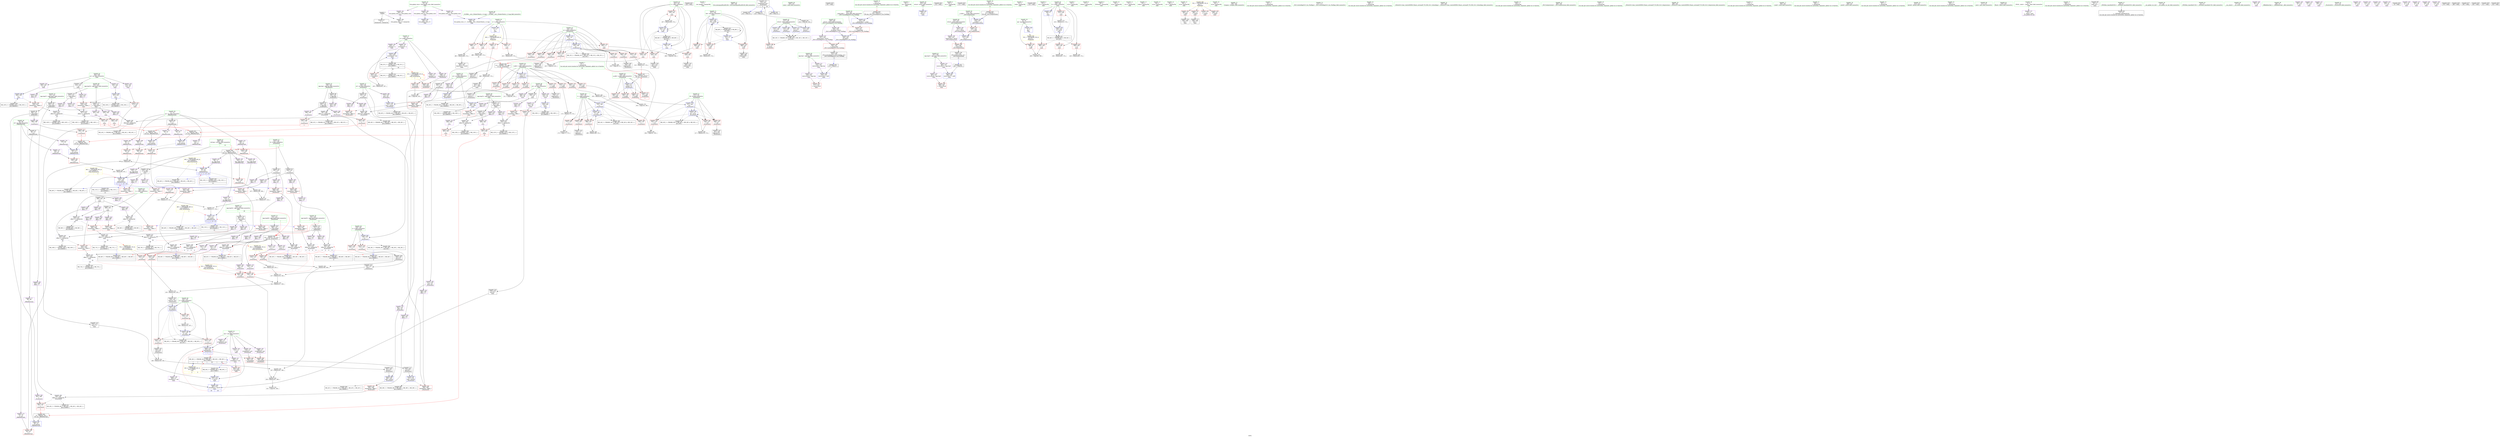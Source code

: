 digraph "SVFG" {
	label="SVFG";

	Node0x5637e8166fe0 [shape=record,color=grey,label="{NodeID: 0\nNullPtr}"];
	Node0x5637e8166fe0 -> Node0x5637e818e970[style=solid];
	Node0x5637e8166fe0 -> Node0x5637e819fb80[style=solid];
	Node0x5637e81cc1c0 [shape=record,color=black,label="{NodeID: 609\nMR_52V_2 = PHI(MR_52V_3, MR_52V_1, MR_52V_1, MR_52V_1, )\npts\{1500001 \}\n}"];
	Node0x5637e819b510 [shape=record,color=red,label="{NodeID: 277\n210\<--131\n\<--r.addr\n_Z5solveii2tl\n}"];
	Node0x5637e819b510 -> Node0x5637e81b0c50[style=solid];
	Node0x5637e818c360 [shape=record,color=black,label="{NodeID: 111\n270\<--269\nconv39\<--\n_Z5solveii2tl\n}"];
	Node0x5637e818c360 -> Node0x5637e8195240[style=solid];
	Node0x5637e8198b10 [shape=record,color=grey,label="{NodeID: 554\n250 = Binary(247, 249, )\n}"];
	Node0x5637e8198b10 -> Node0x5637e81b0950[style=solid];
	Node0x5637e8195310 [shape=record,color=blue,label="{NodeID: 388\n275\<--274\nx42\<--conv41\n_Z5solveii2tl\n}"];
	Node0x5637e8195310 -> Node0x5637e819e910[style=dashed];
	Node0x5637e8195310 -> Node0x5637e81ca3c0[style=dashed];
	Node0x5637e8190980 [shape=record,color=purple,label="{NodeID: 222\n614\<--452\noffset_0\<--\n}"];
	Node0x5637e8190980 -> Node0x5637e8196690[style=solid];
	Node0x5637e818cdd0 [shape=record,color=green,label="{NodeID: 56\n155\<--156\nagg.tmp50\<--agg.tmp50_field_insensitive\n_Z5solveii2tl\n|{|<s1>9}}"];
	Node0x5637e818cdd0 -> Node0x5637e818bb40[style=solid];
	Node0x5637e818cdd0:s1 -> Node0x5637e820b060[style=solid,color=red];
	Node0x5637e820a490 [shape=record,color=black,label="{NodeID: 831\n428 = PHI()\n}"];
	Node0x5637e819e290 [shape=record,color=red,label="{NodeID: 333\n478\<--477\n\<--y28\nmain\n}"];
	Node0x5637e819e290 -> Node0x5637e8191e80[style=solid];
	Node0x5637e8193b80 [shape=record,color=purple,label="{NodeID: 167\n118\<--72\nc\<--agg.result\n_Z8findline2tpS_\n}"];
	Node0x5637e8193b80 -> Node0x5637e81a0160[style=solid];
	Node0x5637e8188b80 [shape=record,color=green,label="{NodeID: 1\n7\<--1\n__dso_handle\<--dummyObj\nGlob }"];
	Node0x5637e81cc6c0 [shape=record,color=black,label="{NodeID: 610\nMR_54V_2 = PHI(MR_54V_3, MR_54V_1, MR_54V_1, MR_54V_1, )\npts\{1520000 \}\n}"];
	Node0x5637e819b5e0 [shape=record,color=red,label="{NodeID: 278\n273\<--131\n\<--r.addr\n_Z5solveii2tl\n}"];
	Node0x5637e819b5e0 -> Node0x5637e818c430[style=solid];
	Node0x5637e818c430 [shape=record,color=black,label="{NodeID: 112\n274\<--273\nconv41\<--\n_Z5solveii2tl\n}"];
	Node0x5637e818c430 -> Node0x5637e8195310[style=solid];
	Node0x5637e8198c90 [shape=record,color=grey,label="{NodeID: 555\n246 = Binary(243, 245, )\n}"];
	Node0x5637e8198c90 -> Node0x5637e8198e10[style=solid];
	Node0x5637e81953e0 [shape=record,color=blue,label="{NodeID: 389\n282\<--281\ny46\<--conv45\n_Z5solveii2tl\n}"];
	Node0x5637e81953e0 -> Node0x5637e819e9e0[style=dashed];
	Node0x5637e81953e0 -> Node0x5637e81ca8c0[style=dashed];
	Node0x5637e8190a50 [shape=record,color=purple,label="{NodeID: 223\n617\<--452\noffset_1\<--\n}"];
	Node0x5637e8190a50 -> Node0x5637e8196760[style=solid];
	Node0x5637e818cea0 [shape=record,color=green,label="{NodeID: 57\n288\<--289\nllvm.memcpy.p0i8.p0i8.i64\<--llvm.memcpy.p0i8.p0i8.i64_field_insensitive\n}"];
	Node0x5637e820a590 [shape=record,color=black,label="{NodeID: 832\n490 = PHI(123, )\n}"];
	Node0x5637e819e360 [shape=record,color=red,label="{NodeID: 334\n501\<--500\n\<--arrayidx41\nmain\n}"];
	Node0x5637e8193c50 [shape=record,color=purple,label="{NodeID: 168\n93\<--77\ny1\<--p1\n_Z8findline2tpS_\n}"];
	Node0x5637e8193c50 -> Node0x5637e819a810[style=solid];
	Node0x5637e8166ab0 [shape=record,color=green,label="{NodeID: 2\n9\<--1\n\<--dummyObj\nCan only get source location for instruction, argument, global var or function.|{<s0>26}}"];
	Node0x5637e8166ab0:s0 -> Node0x5637e820aad0[style=solid,color=red];
	Node0x5637e81ccbc0 [shape=record,color=black,label="{NodeID: 611\nMR_56V_2 = PHI(MR_56V_3, MR_56V_1, MR_56V_1, MR_56V_1, )\npts\{1520001 \}\n}"];
	Node0x5637e819b6b0 [shape=record,color=red,label="{NodeID: 279\n277\<--131\n\<--r.addr\n_Z5solveii2tl\n}"];
	Node0x5637e819b6b0 -> Node0x5637e818c500[style=solid];
	Node0x5637e818c500 [shape=record,color=black,label="{NodeID: 113\n278\<--277\nidxprom43\<--\n_Z5solveii2tl\n}"];
	Node0x5637e8198e10 [shape=record,color=grey,label="{NodeID: 556\n247 = Binary(241, 246, )\n}"];
	Node0x5637e8198e10 -> Node0x5637e8198b10[style=solid];
	Node0x5637e81954b0 [shape=record,color=blue, style = dotted,label="{NodeID: 390\n584\<--586\noffset_0\<--dummyVal\n_Z5solveii2tl\n}"];
	Node0x5637e81954b0 -> Node0x5637e819cfe0[style=dashed];
	Node0x5637e81954b0 -> Node0x5637e81cbcc0[style=dashed];
	Node0x5637e8190b20 [shape=record,color=purple,label="{NodeID: 224\n615\<--453\noffset_0\<--\n}"];
	Node0x5637e8190b20 -> Node0x5637e819ef90[style=solid];
	Node0x5637e818cfa0 [shape=record,color=green,label="{NodeID: 58\n330\<--331\nmain\<--main_field_insensitive\n}"];
	Node0x5637e820a730 [shape=record,color=black,label="{NodeID: 833\n503 = PHI()\n}"];
	Node0x5637e819e430 [shape=record,color=red,label="{NodeID: 335\n545\<--541\n\<--__mask.addr\n_ZSt11setiosflagsSt13_Ios_Fmtflags\n}"];
	Node0x5637e819e430 -> Node0x5637e81a50a0[style=solid];
	Node0x5637e8193d20 [shape=record,color=purple,label="{NodeID: 169\n98\<--77\nx\<--p1\n_Z8findline2tpS_\n}"];
	Node0x5637e8193d20 -> Node0x5637e819a8e0[style=solid];
	Node0x5637e8166c00 [shape=record,color=green,label="{NodeID: 3\n18\<--1\n.str\<--dummyObj\nGlob }"];
	Node0x5637e81cd0c0 [shape=record,color=black,label="{NodeID: 612\nMR_58V_2 = PHI(MR_58V_4, MR_58V_1, MR_58V_1, MR_58V_1, )\npts\{1540000 \}\n|{<s0>7}}"];
	Node0x5637e81cd0c0:s0 -> Node0x5637e81cd0c0[style=dashed,color=blue];
	Node0x5637e819b780 [shape=record,color=red,label="{NodeID: 280\n314\<--131\n\<--r.addr\n_Z5solveii2tl\n|{<s0>9}}"];
	Node0x5637e819b780:s0 -> Node0x5637e820aea0[style=solid,color=red];
	Node0x5637e818c5d0 [shape=record,color=black,label="{NodeID: 114\n281\<--280\nconv45\<--\n_Z5solveii2tl\n}"];
	Node0x5637e818c5d0 -> Node0x5637e81953e0[style=solid];
	Node0x5637e81aea10 [shape=record,color=grey,label="{NodeID: 557\n117 = Binary(111, 116, )\n}"];
	Node0x5637e81aea10 -> Node0x5637e81a0160[style=solid];
	Node0x5637e8195580 [shape=record,color=blue, style = dotted,label="{NodeID: 391\n587\<--589\noffset_1\<--dummyVal\n_Z5solveii2tl\n}"];
	Node0x5637e8195580 -> Node0x5637e819d0b0[style=dashed];
	Node0x5637e8195580 -> Node0x5637e81cc1c0[style=dashed];
	Node0x5637e8190bf0 [shape=record,color=purple,label="{NodeID: 225\n618\<--453\noffset_1\<--\n}"];
	Node0x5637e8190bf0 -> Node0x5637e819f060[style=solid];
	Node0x5637e818d0a0 [shape=record,color=green,label="{NodeID: 59\n333\<--334\nretval\<--retval_field_insensitive\nmain\n}"];
	Node0x5637e818d0a0 -> Node0x5637e8195da0[style=solid];
	Node0x5637e820a800 [shape=record,color=black,label="{NodeID: 834\n510 = PHI()\n}"];
	Node0x5637e819e500 [shape=record,color=red,label="{NodeID: 336\n548\<--547\n\<--coerce.dive\n_ZSt11setiosflagsSt13_Ios_Fmtflags\n}"];
	Node0x5637e819e500 -> Node0x5637e81920f0[style=solid];
	Node0x5637e8193df0 [shape=record,color=purple,label="{NodeID: 170\n109\<--77\nx6\<--p1\n_Z8findline2tpS_\n}"];
	Node0x5637e8193df0 -> Node0x5637e819ab50[style=solid];
	Node0x5637e8166c90 [shape=record,color=green,label="{NodeID: 4\n20\<--1\n.str.1\<--dummyObj\nGlob }"];
	Node0x5637e81cd5c0 [shape=record,color=black,label="{NodeID: 613\nMR_60V_2 = PHI(MR_60V_4, MR_60V_1, MR_60V_1, MR_60V_1, )\npts\{1540001 \}\n|{<s0>7}}"];
	Node0x5637e81cd5c0:s0 -> Node0x5637e81cd5c0[style=dashed,color=blue];
	Node0x5637e819b850 [shape=record,color=red,label="{NodeID: 281\n192\<--133\n\<--q\n_Z5solveii2tl\n}"];
	Node0x5637e819b850 -> Node0x5637e81b1250[style=solid];
	Node0x5637e818c6a0 [shape=record,color=black,label="{NodeID: 115\n123\<--323\n_Z5solveii2tl_ret\<--\n_Z5solveii2tl\n|{<s0>7|<s1>9|<s2>26}}"];
	Node0x5637e818c6a0:s0 -> Node0x5637e8209bc0[style=solid,color=blue];
	Node0x5637e818c6a0:s1 -> Node0x5637e8209990[style=solid,color=blue];
	Node0x5637e818c6a0:s2 -> Node0x5637e820a590[style=solid,color=blue];
	Node0x5637e81aeb50 [shape=record,color=grey,label="{NodeID: 558\n241 = Binary(238, 240, )\n}"];
	Node0x5637e81aeb50 -> Node0x5637e8198e10[style=solid];
	Node0x5637e8195650 [shape=record,color=blue, style = dotted,label="{NodeID: 392\n590\<--592\noffset_0\<--dummyVal\n_Z5solveii2tl\n}"];
	Node0x5637e8195650 -> Node0x5637e819d180[style=dashed];
	Node0x5637e8195650 -> Node0x5637e81cc6c0[style=dashed];
	Node0x5637e8190cc0 [shape=record,color=purple,label="{NodeID: 226\n620\<--455\noffset_0\<--\n}"];
	Node0x5637e8190cc0 -> Node0x5637e8196830[style=solid];
	Node0x5637e818d170 [shape=record,color=green,label="{NodeID: 60\n335\<--336\nagg.tmp\<--agg.tmp_field_insensitive\nmain\n}"];
	Node0x5637e818d170 -> Node0x5637e8190160[style=solid];
	Node0x5637e818d170 -> Node0x5637e8190230[style=solid];
	Node0x5637e820a8d0 [shape=record,color=black,label="{NodeID: 835\n515 = PHI()\n}"];
	Node0x5637e819e5d0 [shape=record,color=red,label="{NodeID: 337\n558\<--554\n\<--__n.addr\n_ZSt12setprecisioni\n}"];
	Node0x5637e819e5d0 -> Node0x5637e81a5240[style=solid];
	Node0x5637e8193ec0 [shape=record,color=purple,label="{NodeID: 171\n114\<--77\ny8\<--p1\n_Z8findline2tpS_\n}"];
	Node0x5637e8193ec0 -> Node0x5637e819acf0[style=solid];
	Node0x5637e8166d20 [shape=record,color=green,label="{NodeID: 5\n22\<--1\nstdin\<--dummyObj\nGlob }"];
	Node0x5637e81cdac0 [shape=record,color=black,label="{NodeID: 614\nMR_62V_2 = PHI(MR_62V_4, MR_62V_1, MR_62V_1, MR_62V_1, )\npts\{1540002 \}\n|{<s0>7}}"];
	Node0x5637e81cdac0:s0 -> Node0x5637e81cdac0[style=dashed,color=blue];
	Node0x5637e819b920 [shape=record,color=red,label="{NodeID: 282\n220\<--133\n\<--q\n_Z5solveii2tl\n}"];
	Node0x5637e819b920 -> Node0x5637e81a0b20[style=solid];
	Node0x5637e8191180 [shape=record,color=black,label="{NodeID: 116\n469\<--343\n\<--l\nmain\n}"];
	Node0x5637e8191180 -> Node0x5637e8199220[style=solid];
	Node0x5637e8191180 -> Node0x5637e81992f0[style=solid];
	Node0x5637e8191180 -> Node0x5637e81993c0[style=solid];
	Node0x5637e81aecd0 [shape=record,color=grey,label="{NodeID: 559\n446 = Binary(445, 174, )\n}"];
	Node0x5637e81aecd0 -> Node0x5637e8191ce0[style=solid];
	Node0x5637e8195720 [shape=record,color=blue, style = dotted,label="{NodeID: 393\n593\<--595\noffset_1\<--dummyVal\n_Z5solveii2tl\n}"];
	Node0x5637e8195720 -> Node0x5637e819d250[style=dashed];
	Node0x5637e8195720 -> Node0x5637e81ccbc0[style=dashed];
	Node0x5637e8190d90 [shape=record,color=purple,label="{NodeID: 227\n623\<--455\noffset_1\<--\n}"];
	Node0x5637e8190d90 -> Node0x5637e8196900[style=solid];
	Node0x5637e818d240 [shape=record,color=green,label="{NodeID: 61\n337\<--338\nagg.tmp5\<--agg.tmp5_field_insensitive\nmain\n}"];
	Node0x5637e818d240 -> Node0x5637e8190300[style=solid];
	Node0x5637e818d240 -> Node0x5637e81903d0[style=solid];
	Node0x5637e820a9d0 [shape=record,color=black,label="{NodeID: 836\n518 = PHI()\n}"];
	Node0x5637e819e6a0 [shape=record,color=red,label="{NodeID: 338\n561\<--560\n\<--coerce.dive\n_ZSt12setprecisioni\n}"];
	Node0x5637e819e6a0 -> Node0x5637e81921c0[style=solid];
	Node0x5637e8193f90 [shape=record,color=purple,label="{NodeID: 172\n91\<--79\ny\<--p2\n_Z8findline2tpS_\n}"];
	Node0x5637e8193f90 -> Node0x5637e819a740[style=solid];
	Node0x5637e8189410 [shape=record,color=green,label="{NodeID: 6\n23\<--1\n.str.2\<--dummyObj\nGlob }"];
	Node0x5637e81c4ac0 [shape=record,color=black,label="{NodeID: 615\nMR_64V_2 = PHI(MR_64V_5, MR_64V_1, MR_64V_1, MR_64V_1, )\npts\{1560000 \}\n|{<s0>9}}"];
	Node0x5637e81c4ac0:s0 -> Node0x5637e81c4ac0[style=dashed,color=blue];
	Node0x5637e819b9f0 [shape=record,color=red,label="{NodeID: 283\n258\<--133\n\<--q\n_Z5solveii2tl\n}"];
	Node0x5637e819b9f0 -> Node0x5637e818c0f0[style=solid];
	Node0x5637e8191250 [shape=record,color=black,label="{NodeID: 117\n488\<--343\n\<--l\nmain\n}"];
	Node0x5637e8191250 -> Node0x5637e8199970[style=solid];
	Node0x5637e8191250 -> Node0x5637e8199a40[style=solid];
	Node0x5637e8191250 -> Node0x5637e8199b10[style=solid];
	Node0x5637e81aee50 [shape=record,color=grey,label="{NodeID: 560\n95 = Binary(92, 94, )\n}"];
	Node0x5637e81aee50 -> Node0x5637e819ffc0[style=solid];
	Node0x5637e81957f0 [shape=record,color=blue, style = dotted,label="{NodeID: 394\n596\<--598\noffset_0\<--dummyVal\n_Z5solveii2tl\n|{<s0>7|<s1>7|<s2>7|<s3>7}}"];
	Node0x5637e81957f0:s0 -> Node0x5637e819c960[style=dashed,color=red];
	Node0x5637e81957f0:s1 -> Node0x5637e819cbd0[style=dashed,color=red];
	Node0x5637e81957f0:s2 -> Node0x5637e81957f0[style=dashed,color=red];
	Node0x5637e81957f0:s3 -> Node0x5637e81cd0c0[style=dashed,color=red];
	Node0x5637e8190e60 [shape=record,color=purple,label="{NodeID: 228\n621\<--456\noffset_0\<--\n}"];
	Node0x5637e8190e60 -> Node0x5637e819f130[style=solid];
	Node0x5637e818d310 [shape=record,color=green,label="{NodeID: 62\n339\<--340\nii\<--ii_field_insensitive\nmain\n}"];
	Node0x5637e818d310 -> Node0x5637e819d320[style=solid];
	Node0x5637e818d310 -> Node0x5637e819d3f0[style=solid];
	Node0x5637e818d310 -> Node0x5637e819d4c0[style=solid];
	Node0x5637e818d310 -> Node0x5637e819d590[style=solid];
	Node0x5637e818d310 -> Node0x5637e8196010[style=solid];
	Node0x5637e818d310 -> Node0x5637e81a4f00[style=solid];
	Node0x5637e820aad0 [shape=record,color=black,label="{NodeID: 837\n124 = PHI(304, 313, 9, )\n0th arg _Z5solveii2tl }"];
	Node0x5637e820aad0 -> Node0x5637e81a0230[style=solid];
	Node0x5637e81d9950 [shape=record,color=yellow,style=double,label="{NodeID: 671\n70V_1 = ENCHI(MR_70V_0)\npts\{3560000 \}\nFun[_Z5solveii2tl]}"];
	Node0x5637e81d9950 -> Node0x5637e819c960[style=dashed];
	Node0x5637e81d9950 -> Node0x5637e819cbd0[style=dashed];
	Node0x5637e819e770 [shape=record,color=red,label="{NodeID: 339\n586\<--585\ndummyVal\<--offset_0\n_Z5solveii2tl\n}"];
	Node0x5637e819e770 -> Node0x5637e81954b0[style=solid];
	Node0x5637e8194060 [shape=record,color=purple,label="{NodeID: 173\n100\<--79\nx2\<--p2\n_Z8findline2tpS_\n}"];
	Node0x5637e8194060 -> Node0x5637e819a9b0[style=solid];
	Node0x5637e81894a0 [shape=record,color=green,label="{NodeID: 7\n25\<--1\n.str.3\<--dummyObj\nGlob }"];
	Node0x5637e81c4fc0 [shape=record,color=black,label="{NodeID: 616\nMR_66V_2 = PHI(MR_66V_5, MR_66V_1, MR_66V_1, MR_66V_1, )\npts\{1560001 \}\n|{<s0>9}}"];
	Node0x5637e81c4fc0:s0 -> Node0x5637e81c4fc0[style=dashed,color=blue];
	Node0x5637e819bac0 [shape=record,color=red,label="{NodeID: 284\n262\<--133\n\<--q\n_Z5solveii2tl\n}"];
	Node0x5637e819bac0 -> Node0x5637e818c1c0[style=solid];
	Node0x5637e8191320 [shape=record,color=black,label="{NodeID: 118\n453\<--345\n\<--p1\nmain\n}"];
	Node0x5637e8191320 -> Node0x5637e8190b20[style=solid];
	Node0x5637e8191320 -> Node0x5637e8190bf0[style=solid];
	Node0x5637e81aefd0 [shape=record,color=grey,label="{NodeID: 561\n102 = Binary(99, 101, )\n}"];
	Node0x5637e81aefd0 -> Node0x5637e81a0090[style=solid];
	Node0x5637e81958c0 [shape=record,color=blue, style = dotted,label="{NodeID: 395\n599\<--601\noffset_1\<--dummyVal\n_Z5solveii2tl\n|{<s0>7|<s1>7|<s2>7|<s3>7}}"];
	Node0x5637e81958c0:s0 -> Node0x5637e819cb00[style=dashed,color=red];
	Node0x5637e81958c0:s1 -> Node0x5637e819cca0[style=dashed,color=red];
	Node0x5637e81958c0:s2 -> Node0x5637e81958c0[style=dashed,color=red];
	Node0x5637e81958c0:s3 -> Node0x5637e81cd5c0[style=dashed,color=red];
	Node0x5637e8190f30 [shape=record,color=purple,label="{NodeID: 229\n624\<--456\noffset_1\<--\n}"];
	Node0x5637e8190f30 -> Node0x5637e819f200[style=solid];
	Node0x5637e818d3e0 [shape=record,color=green,label="{NodeID: 63\n341\<--342\ni\<--i_field_insensitive\nmain\n}"];
	Node0x5637e818d3e0 -> Node0x5637e819d660[style=solid];
	Node0x5637e818d3e0 -> Node0x5637e819d730[style=solid];
	Node0x5637e818d3e0 -> Node0x5637e819d800[style=solid];
	Node0x5637e818d3e0 -> Node0x5637e819d8d0[style=solid];
	Node0x5637e818d3e0 -> Node0x5637e81960e0[style=solid];
	Node0x5637e818d3e0 -> Node0x5637e8196280[style=solid];
	Node0x5637e820aea0 [shape=record,color=black,label="{NodeID: 838\n125 = PHI(305, 314, 486, )\n1st arg _Z5solveii2tl }"];
	Node0x5637e820aea0 -> Node0x5637e81a0300[style=solid];
	Node0x5637e81d9a30 [shape=record,color=yellow,style=double,label="{NodeID: 672\n72V_1 = ENCHI(MR_72V_0)\npts\{3560001 \}\nFun[_Z5solveii2tl]}"];
	Node0x5637e81d9a30 -> Node0x5637e819cb00[style=dashed];
	Node0x5637e81d9a30 -> Node0x5637e819cca0[style=dashed];
	Node0x5637e819e840 [shape=record,color=red,label="{NodeID: 340\n589\<--588\ndummyVal\<--offset_1\n_Z5solveii2tl\n}"];
	Node0x5637e819e840 -> Node0x5637e8195580[style=solid];
	Node0x5637e8194130 [shape=record,color=purple,label="{NodeID: 174\n82\<--81\n\<--\n_Z8findline2tpS_\n}"];
	Node0x5637e8194130 -> Node0x5637e819fc80[style=solid];
	Node0x5637e8189530 [shape=record,color=green,label="{NodeID: 8\n27\<--1\nstdout\<--dummyObj\nGlob }"];
	Node0x5637e81c50b0 [shape=record,color=black,label="{NodeID: 617\nMR_68V_2 = PHI(MR_68V_5, MR_68V_1, MR_68V_1, MR_68V_1, )\npts\{1560002 \}\n|{<s0>9}}"];
	Node0x5637e81c50b0:s0 -> Node0x5637e81c50b0[style=dashed,color=blue];
	Node0x5637e819bb90 [shape=record,color=red,label="{NodeID: 285\n266\<--133\n\<--q\n_Z5solveii2tl\n}"];
	Node0x5637e819bb90 -> Node0x5637e818c290[style=solid];
	Node0x5637e81913f0 [shape=record,color=black,label="{NodeID: 119\n456\<--347\n\<--p2\nmain\n}"];
	Node0x5637e81913f0 -> Node0x5637e8190e60[style=solid];
	Node0x5637e81913f0 -> Node0x5637e8190f30[style=solid];
	Node0x5637e81af150 [shape=record,color=grey,label="{NodeID: 562\n107 = Binary(108, 106, )\n}"];
	Node0x5637e81af150 -> Node0x5637e8198090[style=solid];
	Node0x5637e8195990 [shape=record,color=blue, style = dotted,label="{NodeID: 396\n602\<--604\noffset_2\<--dummyVal\n_Z5solveii2tl\n|{<s0>7|<s1>7|<s2>7|<s3>7}}"];
	Node0x5637e8195990:s0 -> Node0x5637e819ca30[style=dashed,color=red];
	Node0x5637e8195990:s1 -> Node0x5637e819cd70[style=dashed,color=red];
	Node0x5637e8195990:s2 -> Node0x5637e8195990[style=dashed,color=red];
	Node0x5637e8195990:s3 -> Node0x5637e81cdac0[style=dashed,color=red];
	Node0x5637e8191000 [shape=record,color=purple,label="{NodeID: 230\n459\<--458\n\<--\nmain\n}"];
	Node0x5637e8191000 -> Node0x5637e819de80[style=solid];
	Node0x5637e818d4b0 [shape=record,color=green,label="{NodeID: 64\n343\<--344\nl\<--l_field_insensitive\nmain\n}"];
	Node0x5637e818d4b0 -> Node0x5637e8191180[style=solid];
	Node0x5637e818d4b0 -> Node0x5637e8191250[style=solid];
	Node0x5637e820b060 [shape=record,color=black,label="{NodeID: 839\n126 = PHI(153, 155, 355, )\n2nd arg _Z5solveii2tl }"];
	Node0x5637e820b060 -> Node0x5637e8194470[style=solid];
	Node0x5637e820b060 -> Node0x5637e8194540[style=solid];
	Node0x5637e820b060 -> Node0x5637e8194610[style=solid];
	Node0x5637e820b060 -> Node0x5637e81946e0[style=solid];
	Node0x5637e820b060 -> Node0x5637e81947b0[style=solid];
	Node0x5637e820b060 -> Node0x5637e8194880[style=solid];
	Node0x5637e81d9b10 [shape=record,color=yellow,style=double,label="{NodeID: 673\n74V_1 = ENCHI(MR_74V_0)\npts\{3560002 \}\nFun[_Z5solveii2tl]}"];
	Node0x5637e81d9b10 -> Node0x5637e819ca30[style=dashed];
	Node0x5637e81d9b10 -> Node0x5637e819cd70[style=dashed];
	Node0x5637e819e910 [shape=record,color=red,label="{NodeID: 341\n592\<--591\ndummyVal\<--offset_0\n_Z5solveii2tl\n}"];
	Node0x5637e819e910 -> Node0x5637e8195650[style=solid];
	Node0x5637e8194200 [shape=record,color=purple,label="{NodeID: 175\n84\<--81\n\<--\n_Z8findline2tpS_\n}"];
	Node0x5637e8194200 -> Node0x5637e819fd50[style=solid];
	Node0x5637e81895c0 [shape=record,color=green,label="{NodeID: 9\n28\<--1\n_ZSt4cout\<--dummyObj\nGlob }"];
	Node0x5637e819bc60 [shape=record,color=red,label="{NodeID: 286\n305\<--133\n\<--q\n_Z5solveii2tl\n|{<s0>7}}"];
	Node0x5637e819bc60:s0 -> Node0x5637e820aea0[style=solid,color=red];
	Node0x5637e81914c0 [shape=record,color=black,label="{NodeID: 120\n470\<--349\n\<--ref.tmp\nmain\n}"];
	Node0x5637e81914c0 -> Node0x5637e8199490[style=solid];
	Node0x5637e81914c0 -> Node0x5637e8199560[style=solid];
	Node0x5637e81914c0 -> Node0x5637e8199630[style=solid];
	Node0x5637e81af2d0 [shape=record,color=grey,label="{NodeID: 563\n506 = Binary(505, 174, )\n}"];
	Node0x5637e81af2d0 -> Node0x5637e81a4e30[style=solid];
	Node0x5637e8195a60 [shape=record,color=blue, style = dotted,label="{NodeID: 397\n605\<--607\noffset_0\<--dummyVal\n_Z5solveii2tl\n|{<s0>9|<s1>9|<s2>9|<s3>9}}"];
	Node0x5637e8195a60:s0 -> Node0x5637e819c960[style=dashed,color=red];
	Node0x5637e8195a60:s1 -> Node0x5637e819cbd0[style=dashed,color=red];
	Node0x5637e8195a60:s2 -> Node0x5637e8195a60[style=dashed,color=red];
	Node0x5637e8195a60:s3 -> Node0x5637e81c4ac0[style=dashed,color=red];
	Node0x5637e8198ff0 [shape=record,color=purple,label="{NodeID: 231\n461\<--458\n\<--\nmain\n}"];
	Node0x5637e8198ff0 -> Node0x5637e819df50[style=solid];
	Node0x5637e818d580 [shape=record,color=green,label="{NodeID: 65\n345\<--346\np1\<--p1_field_insensitive\nmain\n}"];
	Node0x5637e818d580 -> Node0x5637e8191320[style=solid];
	Node0x5637e818d580 -> Node0x5637e81904a0[style=solid];
	Node0x5637e818d580 -> Node0x5637e8190570[style=solid];
	Node0x5637e818d580 -> Node0x5637e8190640[style=solid];
	Node0x5637e820b4f0 [shape=record,color=black,label="{NodeID: 840\n72 = PHI(147, 349, )\n0th arg _Z8findline2tpS_ }"];
	Node0x5637e820b4f0 -> Node0x5637e8193840[style=solid];
	Node0x5637e820b4f0 -> Node0x5637e8193910[style=solid];
	Node0x5637e820b4f0 -> Node0x5637e81939e0[style=solid];
	Node0x5637e820b4f0 -> Node0x5637e8193ab0[style=solid];
	Node0x5637e820b4f0 -> Node0x5637e8193b80[style=solid];
	Node0x5637e819e9e0 [shape=record,color=red,label="{NodeID: 342\n595\<--594\ndummyVal\<--offset_1\n_Z5solveii2tl\n}"];
	Node0x5637e819e9e0 -> Node0x5637e8195720[style=solid];
	Node0x5637e81942d0 [shape=record,color=purple,label="{NodeID: 176\n87\<--86\n\<--\n_Z8findline2tpS_\n}"];
	Node0x5637e81942d0 -> Node0x5637e819fe20[style=solid];
	Node0x5637e8189650 [shape=record,color=green,label="{NodeID: 10\n29\<--1\n.str.4\<--dummyObj\nGlob }"];
	Node0x5637e819bd30 [shape=record,color=red,label="{NodeID: 287\n312\<--133\n\<--q\n_Z5solveii2tl\n}"];
	Node0x5637e819bd30 -> Node0x5637e81afd50[style=solid];
	Node0x5637e8191590 [shape=record,color=black,label="{NodeID: 121\n452\<--351\n\<--agg.tmp24\nmain\n}"];
	Node0x5637e8191590 -> Node0x5637e8190980[style=solid];
	Node0x5637e8191590 -> Node0x5637e8190a50[style=solid];
	Node0x5637e81af450 [shape=record,color=grey,label="{NodeID: 564\n173 = Binary(172, 174, )\n}"];
	Node0x5637e81af450 -> Node0x5637e81b0dd0[style=solid];
	Node0x5637e8195b30 [shape=record,color=blue, style = dotted,label="{NodeID: 398\n608\<--610\noffset_1\<--dummyVal\n_Z5solveii2tl\n|{<s0>9|<s1>9|<s2>9|<s3>9}}"];
	Node0x5637e8195b30:s0 -> Node0x5637e819cb00[style=dashed,color=red];
	Node0x5637e8195b30:s1 -> Node0x5637e819cca0[style=dashed,color=red];
	Node0x5637e8195b30:s2 -> Node0x5637e8195b30[style=dashed,color=red];
	Node0x5637e8195b30:s3 -> Node0x5637e81c4fc0[style=dashed,color=red];
	Node0x5637e8199080 [shape=record,color=purple,label="{NodeID: 232\n464\<--463\n\<--\nmain\n}"];
	Node0x5637e8199080 -> Node0x5637e819e020[style=solid];
	Node0x5637e818d650 [shape=record,color=green,label="{NodeID: 66\n347\<--348\np2\<--p2_field_insensitive\nmain\n}"];
	Node0x5637e818d650 -> Node0x5637e81913f0[style=solid];
	Node0x5637e818d650 -> Node0x5637e8190710[style=solid];
	Node0x5637e818d650 -> Node0x5637e81907e0[style=solid];
	Node0x5637e818d650 -> Node0x5637e81908b0[style=solid];
	Node0x5637e820b640 [shape=record,color=black,label="{NodeID: 841\n73 = PHI(295, 460, )\n1st arg _Z8findline2tpS_ }"];
	Node0x5637e820b640 -> Node0x5637e819fc80[style=solid];
	Node0x5637e819eab0 [shape=record,color=red,label="{NodeID: 343\n598\<--597\ndummyVal\<--offset_0\n_Z5solveii2tl\n}"];
	Node0x5637e819eab0 -> Node0x5637e81957f0[style=solid];
	Node0x5637e81943a0 [shape=record,color=purple,label="{NodeID: 177\n89\<--86\n\<--\n_Z8findline2tpS_\n}"];
	Node0x5637e81943a0 -> Node0x5637e819fef0[style=solid];
	Node0x5637e81896e0 [shape=record,color=green,label="{NodeID: 11\n31\<--1\n.str.5\<--dummyObj\nGlob }"];
	Node0x5637e819be00 [shape=record,color=red,label="{NodeID: 288\n171\<--135\n\<--i\n_Z5solveii2tl\n}"];
	Node0x5637e819be00 -> Node0x5637e81b0dd0[style=solid];
	Node0x5637e8191660 [shape=record,color=black,label="{NodeID: 122\n458\<--351\n\<--agg.tmp24\nmain\n}"];
	Node0x5637e8191660 -> Node0x5637e8191000[style=solid];
	Node0x5637e8191660 -> Node0x5637e8198ff0[style=solid];
	Node0x5637e81af5d0 [shape=record,color=grey,label="{NodeID: 565\n189 = Binary(188, 174, )\n}"];
	Node0x5637e81af5d0 -> Node0x5637e81a0710[style=solid];
	Node0x5637e8195c00 [shape=record,color=blue, style = dotted,label="{NodeID: 399\n611\<--613\noffset_2\<--dummyVal\n_Z5solveii2tl\n|{<s0>9|<s1>9|<s2>9|<s3>9}}"];
	Node0x5637e8195c00:s0 -> Node0x5637e819ca30[style=dashed,color=red];
	Node0x5637e8195c00:s1 -> Node0x5637e819cd70[style=dashed,color=red];
	Node0x5637e8195c00:s2 -> Node0x5637e8195c00[style=dashed,color=red];
	Node0x5637e8195c00:s3 -> Node0x5637e81c50b0[style=dashed,color=red];
	Node0x5637e8199150 [shape=record,color=purple,label="{NodeID: 233\n466\<--463\n\<--\nmain\n}"];
	Node0x5637e8199150 -> Node0x5637e819e0f0[style=solid];
	Node0x5637e818d720 [shape=record,color=green,label="{NodeID: 67\n349\<--350\nref.tmp\<--ref.tmp_field_insensitive\nmain\n|{|<s1>23}}"];
	Node0x5637e818d720 -> Node0x5637e81914c0[style=solid];
	Node0x5637e818d720:s1 -> Node0x5637e820b4f0[style=solid,color=red];
	Node0x5637e820b790 [shape=record,color=black,label="{NodeID: 842\n74 = PHI(297, 462, )\n2nd arg _Z8findline2tpS_ }"];
	Node0x5637e820b790 -> Node0x5637e819fd50[style=solid];
	Node0x5637e819eb80 [shape=record,color=red,label="{NodeID: 344\n601\<--600\ndummyVal\<--offset_1\n_Z5solveii2tl\n}"];
	Node0x5637e819eb80 -> Node0x5637e81958c0[style=solid];
	Node0x5637e8194470 [shape=record,color=purple,label="{NodeID: 178\n222\<--126\na\<--l\n_Z5solveii2tl\n}"];
	Node0x5637e8194470 -> Node0x5637e819c960[style=solid];
	Node0x5637e8189770 [shape=record,color=green,label="{NodeID: 12\n33\<--1\nstderr\<--dummyObj\nGlob }"];
	Node0x5637e81d05d0 [shape=record,color=black,label="{NodeID: 621\nMR_84V_3 = PHI(MR_84V_4, MR_84V_2, )\npts\{340 \}\n}"];
	Node0x5637e81d05d0 -> Node0x5637e819d320[style=dashed];
	Node0x5637e81d05d0 -> Node0x5637e819d3f0[style=dashed];
	Node0x5637e81d05d0 -> Node0x5637e819d4c0[style=dashed];
	Node0x5637e81d05d0 -> Node0x5637e819d590[style=dashed];
	Node0x5637e81d05d0 -> Node0x5637e81a4f00[style=dashed];
	Node0x5637e819bed0 [shape=record,color=red,label="{NodeID: 289\n177\<--135\n\<--i\n_Z5solveii2tl\n}"];
	Node0x5637e819bed0 -> Node0x5637e818bc10[style=solid];
	Node0x5637e8191730 [shape=record,color=black,label="{NodeID: 123\n455\<--353\n\<--agg.tmp25\nmain\n}"];
	Node0x5637e8191730 -> Node0x5637e8190cc0[style=solid];
	Node0x5637e8191730 -> Node0x5637e8190d90[style=solid];
	Node0x5637e81af750 [shape=record,color=grey,label="{NodeID: 566\n486 = Binary(485, 174, )\n|{<s0>26}}"];
	Node0x5637e81af750:s0 -> Node0x5637e820aea0[style=solid,color=red];
	Node0x5637e8195cd0 [shape=record,color=blue,label="{NodeID: 400\n127\<--320\nretval\<--\n_Z5solveii2tl\n}"];
	Node0x5637e8195cd0 -> Node0x5637e81c7bc0[style=dashed];
	Node0x5637e8199220 [shape=record,color=purple,label="{NodeID: 234\n626\<--469\noffset_0\<--\n}"];
	Node0x5637e8199220 -> Node0x5637e81969d0[style=solid];
	Node0x5637e818d7f0 [shape=record,color=green,label="{NodeID: 68\n351\<--352\nagg.tmp24\<--agg.tmp24_field_insensitive\nmain\n}"];
	Node0x5637e818d7f0 -> Node0x5637e8191590[style=solid];
	Node0x5637e818d7f0 -> Node0x5637e8191660[style=solid];
	Node0x5637e820b8e0 [shape=record,color=black,label="{NodeID: 843\n75 = PHI(300, 465, )\n3rd arg _Z8findline2tpS_ }"];
	Node0x5637e820b8e0 -> Node0x5637e819fe20[style=solid];
	Node0x5637e819ec50 [shape=record,color=red,label="{NodeID: 345\n604\<--603\ndummyVal\<--offset_2\n_Z5solveii2tl\n}"];
	Node0x5637e819ec50 -> Node0x5637e8195990[style=solid];
	Node0x5637e8194540 [shape=record,color=purple,label="{NodeID: 179\n228\<--126\nc\<--l\n_Z5solveii2tl\n}"];
	Node0x5637e8194540 -> Node0x5637e819ca30[style=solid];
	Node0x5637e8189800 [shape=record,color=green,label="{NodeID: 13\n34\<--1\n.str.6\<--dummyObj\nGlob }"];
	Node0x5637e81d0ad0 [shape=record,color=black,label="{NodeID: 622\nMR_86V_2 = PHI(MR_86V_4, MR_86V_1, )\npts\{342 \}\n}"];
	Node0x5637e81d0ad0 -> Node0x5637e81960e0[style=dashed];
	Node0x5637e819bfa0 [shape=record,color=red,label="{NodeID: 290\n184\<--135\n\<--i\n_Z5solveii2tl\n}"];
	Node0x5637e819bfa0 -> Node0x5637e81a0640[style=solid];
	Node0x5637e8191800 [shape=record,color=black,label="{NodeID: 124\n463\<--353\n\<--agg.tmp25\nmain\n}"];
	Node0x5637e8191800 -> Node0x5637e8199080[style=solid];
	Node0x5637e8191800 -> Node0x5637e8199150[style=solid];
	Node0x5637e81af8d0 [shape=record,color=grey,label="{NodeID: 567\n481 = Binary(480, 174, )\n}"];
	Node0x5637e81af8d0 -> Node0x5637e8191f50[style=solid];
	Node0x5637e8195da0 [shape=record,color=blue,label="{NodeID: 401\n333\<--9\nretval\<--\nmain\n}"];
	Node0x5637e81992f0 [shape=record,color=purple,label="{NodeID: 235\n629\<--469\noffset_1\<--\n}"];
	Node0x5637e81992f0 -> Node0x5637e8196aa0[style=solid];
	Node0x5637e818d8c0 [shape=record,color=green,label="{NodeID: 69\n353\<--354\nagg.tmp25\<--agg.tmp25_field_insensitive\nmain\n}"];
	Node0x5637e818d8c0 -> Node0x5637e8191730[style=solid];
	Node0x5637e818d8c0 -> Node0x5637e8191800[style=solid];
	Node0x5637e820ba30 [shape=record,color=black,label="{NodeID: 844\n76 = PHI(302, 467, )\n4th arg _Z8findline2tpS_ }"];
	Node0x5637e820ba30 -> Node0x5637e819fef0[style=solid];
	Node0x5637e819ed20 [shape=record,color=red,label="{NodeID: 346\n607\<--606\ndummyVal\<--offset_0\n_Z5solveii2tl\n}"];
	Node0x5637e819ed20 -> Node0x5637e8195a60[style=solid];
	Node0x5637e8194610 [shape=record,color=purple,label="{NodeID: 180\n231\<--126\nb\<--l\n_Z5solveii2tl\n}"];
	Node0x5637e8194610 -> Node0x5637e819cb00[style=solid];
	Node0x5637e8189890 [shape=record,color=green,label="{NodeID: 14\n36\<--1\n.str.7\<--dummyObj\nGlob }"];
	Node0x5637e81d0fd0 [shape=record,color=black,label="{NodeID: 623\nMR_88V_2 = PHI(MR_88V_6, MR_88V_1, )\npts\{358 \}\n}"];
	Node0x5637e81d0fd0 -> Node0x5637e81a4d60[style=dashed];
	Node0x5637e81d0fd0 -> Node0x5637e81d0fd0[style=dashed];
	Node0x5637e819c070 [shape=record,color=red,label="{NodeID: 291\n188\<--135\n\<--i\n_Z5solveii2tl\n}"];
	Node0x5637e819c070 -> Node0x5637e81af5d0[style=solid];
	Node0x5637e81918d0 [shape=record,color=black,label="{NodeID: 125\n487\<--355\n\<--agg.tmp34\nmain\n}"];
	Node0x5637e81918d0 -> Node0x5637e8199700[style=solid];
	Node0x5637e81918d0 -> Node0x5637e81997d0[style=solid];
	Node0x5637e81918d0 -> Node0x5637e81998a0[style=solid];
	Node0x5637e81afa50 [shape=record,color=grey,label="{NodeID: 568\n203 = Binary(202, 174, )\n}"];
	Node0x5637e81afa50 -> Node0x5637e81b13d0[style=solid];
	Node0x5637e8195e70 [shape=record,color=blue,label="{NodeID: 402\n374\<--370\ncoerce.dive\<--call2\nmain\n}"];
	Node0x5637e8195e70 -> Node0x5637e819dc10[style=dashed];
	Node0x5637e81993c0 [shape=record,color=purple,label="{NodeID: 236\n632\<--469\noffset_2\<--\n}"];
	Node0x5637e81993c0 -> Node0x5637e8196b70[style=solid];
	Node0x5637e818d990 [shape=record,color=green,label="{NodeID: 70\n355\<--356\nagg.tmp34\<--agg.tmp34_field_insensitive\nmain\n|{|<s1>26}}"];
	Node0x5637e818d990 -> Node0x5637e81918d0[style=solid];
	Node0x5637e818d990:s1 -> Node0x5637e820b060[style=solid,color=red];
	Node0x5637e819edf0 [shape=record,color=red,label="{NodeID: 347\n610\<--609\ndummyVal\<--offset_1\n_Z5solveii2tl\n}"];
	Node0x5637e819edf0 -> Node0x5637e8195b30[style=solid];
	Node0x5637e81946e0 [shape=record,color=purple,label="{NodeID: 181\n237\<--126\na24\<--l\n_Z5solveii2tl\n}"];
	Node0x5637e81946e0 -> Node0x5637e819cbd0[style=solid];
	Node0x5637e8189960 [shape=record,color=green,label="{NodeID: 15\n38\<--1\n.str.8\<--dummyObj\nGlob }"];
	Node0x5637e81d14d0 [shape=record,color=black,label="{NodeID: 624\nMR_32V_2 = PHI(MR_32V_3, MR_32V_1, )\npts\{140000 \}\n}"];
	Node0x5637e81d14d0 -> Node0x5637e81c58c0[style=dashed];
	Node0x5637e819c140 [shape=record,color=red,label="{NodeID: 292\n201\<--137\n\<--i8\n_Z5solveii2tl\n}"];
	Node0x5637e819c140 -> Node0x5637e81b13d0[style=solid];
	Node0x5637e81919a0 [shape=record,color=black,label="{NodeID: 126\n363\<--360\ncall\<--\nmain\n}"];
	Node0x5637e81afbd0 [shape=record,color=grey,label="{NodeID: 569\n217 = Binary(216, 174, )\n}"];
	Node0x5637e81afbd0 -> Node0x5637e81a0a50[style=solid];
	Node0x5637e8195f40 [shape=record,color=blue,label="{NodeID: 403\n385\<--381\ncoerce.dive7\<--call6\nmain\n}"];
	Node0x5637e8195f40 -> Node0x5637e819dce0[style=dashed];
	Node0x5637e8199490 [shape=record,color=purple,label="{NodeID: 237\n627\<--470\noffset_0\<--\n}"];
	Node0x5637e8199490 -> Node0x5637e819f2d0[style=solid];
	Node0x5637e818da60 [shape=record,color=green,label="{NodeID: 71\n357\<--358\ni36\<--i36_field_insensitive\nmain\n}"];
	Node0x5637e818da60 -> Node0x5637e819d9a0[style=solid];
	Node0x5637e818da60 -> Node0x5637e819da70[style=solid];
	Node0x5637e818da60 -> Node0x5637e819db40[style=solid];
	Node0x5637e818da60 -> Node0x5637e81a4d60[style=solid];
	Node0x5637e818da60 -> Node0x5637e81a4e30[style=solid];
	Node0x5637e819eec0 [shape=record,color=red,label="{NodeID: 348\n613\<--612\ndummyVal\<--offset_2\n_Z5solveii2tl\n}"];
	Node0x5637e819eec0 -> Node0x5637e8195c00[style=solid];
	Node0x5637e81947b0 [shape=record,color=purple,label="{NodeID: 182\n242\<--126\nb27\<--l\n_Z5solveii2tl\n}"];
	Node0x5637e81947b0 -> Node0x5637e819cca0[style=solid];
	Node0x5637e8189a30 [shape=record,color=green,label="{NodeID: 16\n40\<--1\n.str.9\<--dummyObj\nGlob }"];
	Node0x5637e81d19d0 [shape=record,color=black,label="{NodeID: 625\nMR_34V_2 = PHI(MR_34V_5, MR_34V_1, )\npts\{170000 \}\n}"];
	Node0x5637e81d19d0 -> Node0x5637e8196c40[style=dashed];
	Node0x5637e819c210 [shape=record,color=red,label="{NodeID: 293\n206\<--137\n\<--i8\n_Z5solveii2tl\n}"];
	Node0x5637e819c210 -> Node0x5637e818bce0[style=solid];
	Node0x5637e8191a70 [shape=record,color=black,label="{NodeID: 127\n369\<--366\ncall1\<--\nmain\n}"];
	Node0x5637e81afd50 [shape=record,color=grey,label="{NodeID: 570\n313 = Binary(312, 174, )\n|{<s0>9}}"];
	Node0x5637e81afd50:s0 -> Node0x5637e820aad0[style=solid,color=red];
	Node0x5637e8196010 [shape=record,color=blue,label="{NodeID: 404\n339\<--9\nii\<--\nmain\n}"];
	Node0x5637e8196010 -> Node0x5637e81d05d0[style=dashed];
	Node0x5637e8199560 [shape=record,color=purple,label="{NodeID: 238\n630\<--470\noffset_1\<--\n}"];
	Node0x5637e8199560 -> Node0x5637e819f3a0[style=solid];
	Node0x5637e818db30 [shape=record,color=green,label="{NodeID: 72\n364\<--365\nfreopen\<--freopen_field_insensitive\n}"];
	Node0x5637e819ef90 [shape=record,color=red,label="{NodeID: 349\n616\<--615\ndummyVal\<--offset_0\nmain\n}"];
	Node0x5637e819ef90 -> Node0x5637e8196690[style=solid];
	Node0x5637e8194880 [shape=record,color=purple,label="{NodeID: 183\n248\<--126\nc30\<--l\n_Z5solveii2tl\n}"];
	Node0x5637e8194880 -> Node0x5637e819cd70[style=solid];
	Node0x5637e8189b00 [shape=record,color=green,label="{NodeID: 17\n43\<--1\n\<--dummyObj\nCan only get source location for instruction, argument, global var or function.}"];
	Node0x5637e81d1ed0 [shape=record,color=black,label="{NodeID: 626\nMR_96V_2 = PHI(MR_96V_3, MR_96V_1, )\npts\{3440000 \}\n}"];
	Node0x5637e81d1ed0 -> Node0x5637e81969d0[style=dashed];
	Node0x5637e819c2e0 [shape=record,color=red,label="{NodeID: 294\n216\<--137\n\<--i8\n_Z5solveii2tl\n}"];
	Node0x5637e819c2e0 -> Node0x5637e81afbd0[style=solid];
	Node0x5637e8191b40 [shape=record,color=black,label="{NodeID: 128\n425\<--424\nidxprom\<--\nmain\n}"];
	Node0x5637e81afed0 [shape=record,color=grey,label="{NodeID: 571\n224 = Binary(108, 223, )\n}"];
	Node0x5637e81afed0 -> Node0x5637e81b0050[style=solid];
	Node0x5637e81960e0 [shape=record,color=blue,label="{NodeID: 405\n341\<--9\ni\<--\nmain\n}"];
	Node0x5637e81960e0 -> Node0x5637e819d660[style=dashed];
	Node0x5637e81960e0 -> Node0x5637e819d730[style=dashed];
	Node0x5637e81960e0 -> Node0x5637e819d800[style=dashed];
	Node0x5637e81960e0 -> Node0x5637e819d8d0[style=dashed];
	Node0x5637e81960e0 -> Node0x5637e8196280[style=dashed];
	Node0x5637e81960e0 -> Node0x5637e81d0ad0[style=dashed];
	Node0x5637e8199630 [shape=record,color=purple,label="{NodeID: 239\n633\<--470\noffset_2\<--\n}"];
	Node0x5637e8199630 -> Node0x5637e819f470[style=solid];
	Node0x5637e818dc30 [shape=record,color=green,label="{NodeID: 73\n372\<--373\n_ZSt11setiosflagsSt13_Ios_Fmtflags\<--_ZSt11setiosflagsSt13_Ios_Fmtflags_field_insensitive\n}"];
	Node0x5637e819f060 [shape=record,color=red,label="{NodeID: 350\n619\<--618\ndummyVal\<--offset_1\nmain\n}"];
	Node0x5637e819f060 -> Node0x5637e8196760[style=solid];
	Node0x5637e8194950 [shape=record,color=purple,label="{NodeID: 184\n264\<--143\nx36\<--p1\n_Z5solveii2tl\n}"];
	Node0x5637e8194950 -> Node0x5637e8195170[style=solid];
	Node0x5637e8189bd0 [shape=record,color=green,label="{NodeID: 18\n108\<--1\n\<--dummyObj\nCan only get source location for instruction, argument, global var or function.}"];
	Node0x5637e81d23d0 [shape=record,color=black,label="{NodeID: 627\nMR_98V_2 = PHI(MR_98V_3, MR_98V_1, )\npts\{3440001 \}\n}"];
	Node0x5637e81d23d0 -> Node0x5637e8196aa0[style=dashed];
	Node0x5637e819c3b0 [shape=record,color=red,label="{NodeID: 295\n225\<--139\n\<--x\n_Z5solveii2tl\n}"];
	Node0x5637e819c3b0 -> Node0x5637e818bdb0[style=solid];
	Node0x5637e8191c10 [shape=record,color=black,label="{NodeID: 129\n430\<--429\nidxprom19\<--\nmain\n}"];
	Node0x5637e81b0050 [shape=record,color=grey,label="{NodeID: 572\n227 = Binary(224, 226, )\n}"];
	Node0x5637e81b0050 -> Node0x5637e81b01d0[style=solid];
	Node0x5637e81961b0 [shape=record,color=blue,label="{NodeID: 406\n431\<--433\narrayidx20\<--dec\nmain\n}"];
	Node0x5637e81961b0 -> Node0x5637e81c58c0[style=dashed];
	Node0x5637e8199700 [shape=record,color=purple,label="{NodeID: 240\n635\<--487\noffset_0\<--\n}"];
	Node0x5637e8199700 -> Node0x5637e8196de0[style=solid];
	Node0x5637e818dd30 [shape=record,color=green,label="{NodeID: 74\n379\<--380\n_ZStlsIcSt11char_traitsIcEERSt13basic_ostreamIT_T0_ES6_St12_Setiosflags\<--_ZStlsIcSt11char_traitsIcEERSt13basic_ostreamIT_T0_ES6_St12_Setiosflags_field_insensitive\n}"];
	Node0x5637e819f130 [shape=record,color=red,label="{NodeID: 351\n622\<--621\ndummyVal\<--offset_0\nmain\n}"];
	Node0x5637e819f130 -> Node0x5637e8196830[style=solid];
	Node0x5637e8194a20 [shape=record,color=purple,label="{NodeID: 185\n271\<--143\ny40\<--p1\n_Z5solveii2tl\n}"];
	Node0x5637e8194a20 -> Node0x5637e8195240[style=solid];
	Node0x5637e8189ca0 [shape=record,color=green,label="{NodeID: 19\n164\<--1\n\<--dummyObj\nCan only get source location for instruction, argument, global var or function.}"];
	Node0x5637e81d28d0 [shape=record,color=black,label="{NodeID: 628\nMR_100V_2 = PHI(MR_100V_3, MR_100V_1, )\npts\{3440002 \}\n}"];
	Node0x5637e81d28d0 -> Node0x5637e8196b70[style=dashed];
	Node0x5637e819c480 [shape=record,color=red,label="{NodeID: 296\n239\<--139\n\<--x\n_Z5solveii2tl\n}"];
	Node0x5637e819c480 -> Node0x5637e818bf50[style=solid];
	Node0x5637e8191ce0 [shape=record,color=black,label="{NodeID: 130\n447\<--446\nconv\<--sub21\nmain\n}"];
	Node0x5637e8191ce0 -> Node0x5637e81964f0[style=solid];
	Node0x5637e81b01d0 [shape=record,color=grey,label="{NodeID: 573\n230 = Binary(227, 229, )\n}"];
	Node0x5637e81b01d0 -> Node0x5637e81b0350[style=solid];
	Node0x5637e8196280 [shape=record,color=blue,label="{NodeID: 407\n341\<--437\ni\<--inc\nmain\n}"];
	Node0x5637e8196280 -> Node0x5637e819d660[style=dashed];
	Node0x5637e8196280 -> Node0x5637e819d730[style=dashed];
	Node0x5637e8196280 -> Node0x5637e819d800[style=dashed];
	Node0x5637e8196280 -> Node0x5637e819d8d0[style=dashed];
	Node0x5637e8196280 -> Node0x5637e8196280[style=dashed];
	Node0x5637e8196280 -> Node0x5637e81d0ad0[style=dashed];
	Node0x5637e81997d0 [shape=record,color=purple,label="{NodeID: 241\n638\<--487\noffset_1\<--\n}"];
	Node0x5637e81997d0 -> Node0x5637e8196eb0[style=solid];
	Node0x5637e818de30 [shape=record,color=green,label="{NodeID: 75\n383\<--384\n_ZSt12setprecisioni\<--_ZSt12setprecisioni_field_insensitive\n}"];
	Node0x5637e819f200 [shape=record,color=red,label="{NodeID: 352\n625\<--624\ndummyVal\<--offset_1\nmain\n}"];
	Node0x5637e819f200 -> Node0x5637e8196900[style=solid];
	Node0x5637e8194af0 [shape=record,color=purple,label="{NodeID: 186\n275\<--145\nx42\<--p2\n_Z5solveii2tl\n}"];
	Node0x5637e8194af0 -> Node0x5637e8195310[style=solid];
	Node0x5637e8189d70 [shape=record,color=green,label="{NodeID: 20\n167\<--1\n\<--dummyObj\nCan only get source location for instruction, argument, global var or function.}"];
	Node0x5637e81d2dd0 [shape=record,color=black,label="{NodeID: 629\nMR_102V_2 = PHI(MR_102V_3, MR_102V_1, )\npts\{3460000 \}\n}"];
	Node0x5637e81d2dd0 -> Node0x5637e8196350[style=dashed];
	Node0x5637e819c550 [shape=record,color=red,label="{NodeID: 297\n244\<--141\n\<--y\n_Z5solveii2tl\n}"];
	Node0x5637e819c550 -> Node0x5637e818c020[style=solid];
	Node0x5637e8191db0 [shape=record,color=black,label="{NodeID: 131\n474\<--473\nconv27\<--\nmain\n}"];
	Node0x5637e8191db0 -> Node0x5637e8196c40[style=solid];
	Node0x5637e81b0350 [shape=record,color=grey,label="{NodeID: 574\n233 = Binary(230, 232, )\n}"];
	Node0x5637e81b0350 -> Node0x5637e818be80[style=solid];
	Node0x5637e8196350 [shape=record,color=blue,label="{NodeID: 408\n440\<--108\nx\<--\nmain\n}"];
	Node0x5637e8196350 -> Node0x5637e819ef90[style=dashed];
	Node0x5637e8196350 -> Node0x5637e81d2dd0[style=dashed];
	Node0x5637e81998a0 [shape=record,color=purple,label="{NodeID: 242\n641\<--487\noffset_2\<--\n}"];
	Node0x5637e81998a0 -> Node0x5637e81a4cd0[style=solid];
	Node0x5637e818df30 [shape=record,color=green,label="{NodeID: 76\n390\<--391\n_ZStlsIcSt11char_traitsIcEERSt13basic_ostreamIT_T0_ES6_St13_Setprecision\<--_ZStlsIcSt11char_traitsIcEERSt13basic_ostreamIT_T0_ES6_St13_Setprecision_field_insensitive\n}"];
	Node0x5637e819f2d0 [shape=record,color=red,label="{NodeID: 353\n628\<--627\ndummyVal\<--offset_0\nmain\n}"];
	Node0x5637e819f2d0 -> Node0x5637e81969d0[style=solid];
	Node0x5637e8194bc0 [shape=record,color=purple,label="{NodeID: 187\n282\<--145\ny46\<--p2\n_Z5solveii2tl\n}"];
	Node0x5637e8194bc0 -> Node0x5637e81953e0[style=solid];
	Node0x5637e8189e40 [shape=record,color=green,label="{NodeID: 21\n174\<--1\n\<--dummyObj\nCan only get source location for instruction, argument, global var or function.}"];
	Node0x5637e81d32d0 [shape=record,color=black,label="{NodeID: 630\nMR_104V_2 = PHI(MR_104V_3, MR_104V_1, )\npts\{3460001 \}\n}"];
	Node0x5637e81d32d0 -> Node0x5637e8196420[style=dashed];
	Node0x5637e819c620 [shape=record,color=red,label="{NodeID: 298\n253\<--141\n\<--y\n_Z5solveii2tl\n}"];
	Node0x5637e819c620 -> Node0x5637e8198810[style=solid];
	Node0x5637e8191e80 [shape=record,color=black,label="{NodeID: 132\n479\<--478\nconv29\<--\nmain\n}"];
	Node0x5637e8191e80 -> Node0x5637e8196d10[style=solid];
	Node0x5637e81b04d0 [shape=record,color=grey,label="{NodeID: 575\n523 = Binary(522, 174, )\n}"];
	Node0x5637e81b04d0 -> Node0x5637e81a4f00[style=solid];
	Node0x5637e8196420 [shape=record,color=blue,label="{NodeID: 409\n442\<--444\ny\<--\nmain\n}"];
	Node0x5637e8196420 -> Node0x5637e819e1c0[style=dashed];
	Node0x5637e8196420 -> Node0x5637e819f060[style=dashed];
	Node0x5637e8196420 -> Node0x5637e81d32d0[style=dashed];
	Node0x5637e8199970 [shape=record,color=purple,label="{NodeID: 243\n636\<--488\noffset_0\<--\n}"];
	Node0x5637e8199970 -> Node0x5637e819f540[style=solid];
	Node0x5637e818e030 [shape=record,color=green,label="{NodeID: 77\n394\<--395\nscanf\<--scanf_field_insensitive\n}"];
	Node0x5637e819f3a0 [shape=record,color=red,label="{NodeID: 354\n631\<--630\ndummyVal\<--offset_1\nmain\n}"];
	Node0x5637e819f3a0 -> Node0x5637e8196aa0[style=solid];
	Node0x5637e8194c90 [shape=record,color=purple,label="{NodeID: 188\n584\<--284\noffset_0\<--\n}"];
	Node0x5637e8194c90 -> Node0x5637e81954b0[style=solid];
	Node0x5637e8189f10 [shape=record,color=green,label="{NodeID: 22\n196\<--1\n\<--dummyObj\nCan only get source location for instruction, argument, global var or function.}"];
	Node0x5637e81d37d0 [shape=record,color=black,label="{NodeID: 631\nMR_106V_2 = PHI(MR_106V_3, MR_106V_1, )\npts\{3480000 \}\n}"];
	Node0x5637e81d37d0 -> Node0x5637e81964f0[style=dashed];
	Node0x5637e819c6f0 [shape=record,color=red,label="{NodeID: 299\n257\<--141\n\<--y\n_Z5solveii2tl\n}"];
	Node0x5637e819c6f0 -> Node0x5637e81950a0[style=solid];
	Node0x5637e8191f50 [shape=record,color=black,label="{NodeID: 133\n482\<--481\nidxprom31\<--sub30\nmain\n}"];
	Node0x5637e81b0650 [shape=record,color=grey,label="{NodeID: 576\n400 = cmp(398, 399, )\n}"];
	Node0x5637e81964f0 [shape=record,color=blue,label="{NodeID: 410\n448\<--447\nx22\<--conv\nmain\n}"];
	Node0x5637e81964f0 -> Node0x5637e819f130[style=dashed];
	Node0x5637e81964f0 -> Node0x5637e81d37d0[style=dashed];
	Node0x5637e8199a40 [shape=record,color=purple,label="{NodeID: 244\n639\<--488\noffset_1\<--\n}"];
	Node0x5637e8199a40 -> Node0x5637e819f610[style=solid];
	Node0x5637e818e130 [shape=record,color=green,label="{NodeID: 78\n406\<--407\nprintf\<--printf_field_insensitive\n}"];
	Node0x5637e819f470 [shape=record,color=red,label="{NodeID: 355\n634\<--633\ndummyVal\<--offset_2\nmain\n}"];
	Node0x5637e819f470 -> Node0x5637e8196b70[style=solid];
	Node0x5637e8194d60 [shape=record,color=purple,label="{NodeID: 189\n587\<--284\noffset_1\<--\n}"];
	Node0x5637e8194d60 -> Node0x5637e8195580[style=solid];
	Node0x5637e8189fe0 [shape=record,color=green,label="{NodeID: 23\n287\<--1\n\<--dummyObj\nCan only get source location for instruction, argument, global var or function.}"];
	Node0x5637e81d3cd0 [shape=record,color=black,label="{NodeID: 632\nMR_108V_2 = PHI(MR_108V_3, MR_108V_1, )\npts\{3480001 \}\n}"];
	Node0x5637e81d3cd0 -> Node0x5637e81965c0[style=dashed];
	Node0x5637e819c7c0 [shape=record,color=red,label="{NodeID: 300\n180\<--179\n\<--arrayidx\n_Z5solveii2tl\n}"];
	Node0x5637e819c7c0 -> Node0x5637e81b0f50[style=solid];
	Node0x5637e8192020 [shape=record,color=black,label="{NodeID: 134\n499\<--498\nidxprom40\<--\nmain\n}"];
	Node0x5637e81b07d0 [shape=record,color=grey,label="{NodeID: 577\n422 = cmp(419, 421, )\n}"];
	Node0x5637e81965c0 [shape=record,color=blue,label="{NodeID: 411\n450\<--444\ny23\<--\nmain\n}"];
	Node0x5637e81965c0 -> Node0x5637e819e290[style=dashed];
	Node0x5637e81965c0 -> Node0x5637e819f200[style=dashed];
	Node0x5637e81965c0 -> Node0x5637e81d3cd0[style=dashed];
	Node0x5637e8199b10 [shape=record,color=purple,label="{NodeID: 245\n642\<--488\noffset_2\<--\n}"];
	Node0x5637e8199b10 -> Node0x5637e819f6e0[style=solid];
	Node0x5637e818e230 [shape=record,color=green,label="{NodeID: 79\n413\<--414\nfprintf\<--fprintf_field_insensitive\n}"];
	Node0x5637e819f540 [shape=record,color=red,label="{NodeID: 356\n637\<--636\ndummyVal\<--offset_0\nmain\n}"];
	Node0x5637e819f540 -> Node0x5637e8196de0[style=solid];
	Node0x5637e8194e30 [shape=record,color=purple,label="{NodeID: 190\n585\<--285\noffset_0\<--\n}"];
	Node0x5637e8194e30 -> Node0x5637e819e770[style=solid];
	Node0x5637e818a0b0 [shape=record,color=green,label="{NodeID: 24\n309\<--1\n\<--dummyObj\nCan only get source location for instruction, argument, global var or function.}"];
	Node0x5637e81d41d0 [shape=record,color=black,label="{NodeID: 633\nMR_110V_2 = PHI(MR_110V_3, MR_110V_1, )\npts\{3500000 \}\n|{<s0>23}}"];
	Node0x5637e81d41d0:s0 -> Node0x5637e819ffc0[style=dashed,color=red];
	Node0x5637e819c890 [shape=record,color=red,label="{NodeID: 301\n209\<--208\n\<--arrayidx14\n_Z5solveii2tl\n}"];
	Node0x5637e819c890 -> Node0x5637e81b0c50[style=solid];
	Node0x5637e81920f0 [shape=record,color=black,label="{NodeID: 135\n537\<--548\n_ZSt11setiosflagsSt13_Ios_Fmtflags_ret\<--\n_ZSt11setiosflagsSt13_Ios_Fmtflags\n|{<s0>12}}"];
	Node0x5637e81920f0:s0 -> Node0x5637e8209cd0[style=solid,color=blue];
	Node0x5637e81b0950 [shape=record,color=grey,label="{NodeID: 578\n251 = cmp(250, 108, )\n}"];
	Node0x5637e8196690 [shape=record,color=blue, style = dotted,label="{NodeID: 412\n614\<--616\noffset_0\<--dummyVal\nmain\n}"];
	Node0x5637e8196690 -> Node0x5637e819de80[style=dashed];
	Node0x5637e8196690 -> Node0x5637e81d50d0[style=dashed];
	Node0x5637e8199be0 [shape=record,color=purple,label="{NodeID: 246\n544\<--539\n_M_mask\<--retval\n_ZSt11setiosflagsSt13_Ios_Fmtflags\n}"];
	Node0x5637e8199be0 -> Node0x5637e81a50a0[style=solid];
	Node0x5637e818e330 [shape=record,color=green,label="{NodeID: 80\n511\<--512\nputs\<--puts_field_insensitive\n}"];
	Node0x5637e819f610 [shape=record,color=red,label="{NodeID: 357\n640\<--639\ndummyVal\<--offset_1\nmain\n}"];
	Node0x5637e819f610 -> Node0x5637e8196eb0[style=solid];
	Node0x5637e8194f00 [shape=record,color=purple,label="{NodeID: 191\n588\<--285\noffset_1\<--\n}"];
	Node0x5637e8194f00 -> Node0x5637e819e840[style=solid];
	Node0x5637e818a1b0 [shape=record,color=green,label="{NodeID: 25\n371\<--1\n\<--dummyObj\nCan only get source location for instruction, argument, global var or function.|{<s0>12}}"];
	Node0x5637e818a1b0:s0 -> Node0x5637e8205dd0[style=solid,color=red];
	Node0x5637e81d46d0 [shape=record,color=black,label="{NodeID: 634\nMR_112V_2 = PHI(MR_112V_3, MR_112V_1, )\npts\{3500001 \}\n|{<s0>23}}"];
	Node0x5637e81d46d0:s0 -> Node0x5637e81a0090[style=dashed,color=red];
	Node0x5637e819c960 [shape=record,color=red,label="{NodeID: 302\n223\<--222\n\<--a\n_Z5solveii2tl\n}"];
	Node0x5637e819c960 -> Node0x5637e81afed0[style=solid];
	Node0x5637e81921c0 [shape=record,color=black,label="{NodeID: 136\n550\<--561\n_ZSt12setprecisioni_ret\<--\n_ZSt12setprecisioni\n|{<s0>14}}"];
	Node0x5637e81921c0:s0 -> Node0x5637e8209f10[style=solid,color=blue];
	Node0x5637e81b0ad0 [shape=record,color=grey,label="{NodeID: 579\n161 = cmp(159, 160, )\n}"];
	Node0x5637e8196760 [shape=record,color=blue, style = dotted,label="{NodeID: 413\n617\<--619\noffset_1\<--dummyVal\nmain\n}"];
	Node0x5637e8196760 -> Node0x5637e819df50[style=dashed];
	Node0x5637e8196760 -> Node0x5637e81d55d0[style=dashed];
	Node0x5637e8199cb0 [shape=record,color=purple,label="{NodeID: 247\n547\<--539\ncoerce.dive\<--retval\n_ZSt11setiosflagsSt13_Ios_Fmtflags\n}"];
	Node0x5637e8199cb0 -> Node0x5637e819e500[style=solid];
	Node0x5637e818e430 [shape=record,color=green,label="{NodeID: 81\n519\<--520\nfflush\<--fflush_field_insensitive\n}"];
	Node0x5637e81dab10 [shape=record,color=yellow,style=double,label="{NodeID: 690\n76V_1 = ENCHI(MR_76V_0)\npts\{1 \}\nFun[main]}"];
	Node0x5637e81dab10 -> Node0x5637e819a400[style=dashed];
	Node0x5637e81dab10 -> Node0x5637e819a4d0[style=dashed];
	Node0x5637e81dab10 -> Node0x5637e819a5a0[style=dashed];
	Node0x5637e81dab10 -> Node0x5637e819a670[style=dashed];
	Node0x5637e819f6e0 [shape=record,color=red,label="{NodeID: 358\n643\<--642\ndummyVal\<--offset_2\nmain\n}"];
	Node0x5637e819f6e0 -> Node0x5637e81a4cd0[style=solid];
	Node0x5637e818f120 [shape=record,color=purple,label="{NodeID: 192\n590\<--290\noffset_0\<--\n}"];
	Node0x5637e818f120 -> Node0x5637e8195650[style=solid];
	Node0x5637e818a2b0 [shape=record,color=green,label="{NodeID: 26\n382\<--1\n\<--dummyObj\nCan only get source location for instruction, argument, global var or function.|{<s0>14}}"];
	Node0x5637e818a2b0:s0 -> Node0x5637e8206160[style=solid,color=red];
	Node0x5637e81d4bd0 [shape=record,color=black,label="{NodeID: 635\nMR_114V_2 = PHI(MR_114V_3, MR_114V_1, )\npts\{3500002 \}\n|{<s0>23}}"];
	Node0x5637e81d4bd0:s0 -> Node0x5637e81a0160[style=dashed,color=red];
	Node0x5637e819ca30 [shape=record,color=red,label="{NodeID: 303\n229\<--228\n\<--c\n_Z5solveii2tl\n}"];
	Node0x5637e819ca30 -> Node0x5637e81b01d0[style=solid];
	Node0x5637e8192290 [shape=record,color=purple,label="{NodeID: 137\n53\<--4\n\<--_ZStL8__ioinit\n__cxx_global_var_init\n}"];
	Node0x5637e81b0c50 [shape=record,color=grey,label="{NodeID: 580\n211 = cmp(209, 210, )\n}"];
	Node0x5637e8196830 [shape=record,color=blue, style = dotted,label="{NodeID: 414\n620\<--622\noffset_0\<--dummyVal\nmain\n}"];
	Node0x5637e8196830 -> Node0x5637e819e020[style=dashed];
	Node0x5637e8196830 -> Node0x5637e81d5ad0[style=dashed];
	Node0x5637e8199d80 [shape=record,color=purple,label="{NodeID: 248\n557\<--552\n_M_n\<--retval\n_ZSt12setprecisioni\n}"];
	Node0x5637e8199d80 -> Node0x5637e81a5240[style=solid];
	Node0x5637e818e530 [shape=record,color=green,label="{NodeID: 82\n539\<--540\nretval\<--retval_field_insensitive\n_ZSt11setiosflagsSt13_Ios_Fmtflags\n}"];
	Node0x5637e818e530 -> Node0x5637e8199be0[style=solid];
	Node0x5637e818e530 -> Node0x5637e8199cb0[style=solid];
	Node0x5637e81dabf0 [shape=record,color=yellow,style=double,label="{NodeID: 691\n78V_1 = ENCHI(MR_78V_0)\npts\{10 \}\nFun[main]}"];
	Node0x5637e81dabf0 -> Node0x5637e8199f20[style=dashed];
	Node0x5637e819f7b0 [shape=record,color=blue,label="{NodeID: 359\n8\<--9\nqq\<--\nGlob }"];
	Node0x5637e819f7b0 -> Node0x5637e81dabf0[style=dashed];
	Node0x5637e818f1f0 [shape=record,color=purple,label="{NodeID: 193\n593\<--290\noffset_1\<--\n}"];
	Node0x5637e818f1f0 -> Node0x5637e8195720[style=solid];
	Node0x5637e818a3b0 [shape=record,color=green,label="{NodeID: 27\n444\<--1\n\<--dummyObj\nCan only get source location for instruction, argument, global var or function.}"];
	Node0x5637e81d50d0 [shape=record,color=black,label="{NodeID: 636\nMR_116V_2 = PHI(MR_116V_3, MR_116V_1, )\npts\{3520000 \}\n}"];
	Node0x5637e81d50d0 -> Node0x5637e8196690[style=dashed];
	Node0x5637e819cb00 [shape=record,color=red,label="{NodeID: 304\n232\<--231\n\<--b\n_Z5solveii2tl\n}"];
	Node0x5637e819cb00 -> Node0x5637e81b0350[style=solid];
	Node0x5637e8192360 [shape=record,color=purple,label="{NodeID: 138\n179\<--13\narrayidx\<--a\n_Z5solveii2tl\n}"];
	Node0x5637e8192360 -> Node0x5637e819c7c0[style=solid];
	Node0x5637e81b0dd0 [shape=record,color=grey,label="{NodeID: 581\n175 = cmp(171, 173, )\n}"];
	Node0x5637e8196900 [shape=record,color=blue, style = dotted,label="{NodeID: 415\n623\<--625\noffset_1\<--dummyVal\nmain\n}"];
	Node0x5637e8196900 -> Node0x5637e819e0f0[style=dashed];
	Node0x5637e8196900 -> Node0x5637e81d5fd0[style=dashed];
	Node0x5637e8199e50 [shape=record,color=purple,label="{NodeID: 249\n560\<--552\ncoerce.dive\<--retval\n_ZSt12setprecisioni\n}"];
	Node0x5637e8199e50 -> Node0x5637e819e6a0[style=solid];
	Node0x5637e818e600 [shape=record,color=green,label="{NodeID: 83\n541\<--542\n__mask.addr\<--__mask.addr_field_insensitive\n_ZSt11setiosflagsSt13_Ios_Fmtflags\n}"];
	Node0x5637e818e600 -> Node0x5637e819e430[style=solid];
	Node0x5637e818e600 -> Node0x5637e81a4fd0[style=solid];
	Node0x5637e81dacd0 [shape=record,color=yellow,style=double,label="{NodeID: 692\n80V_1 = ENCHI(MR_80V_0)\npts\{12 \}\nFun[main]}"];
	Node0x5637e81dacd0 -> Node0x5637e8199ff0[style=dashed];
	Node0x5637e81dacd0 -> Node0x5637e819a0c0[style=dashed];
	Node0x5637e81dacd0 -> Node0x5637e819a190[style=dashed];
	Node0x5637e81dacd0 -> Node0x5637e819a260[style=dashed];
	Node0x5637e81dacd0 -> Node0x5637e819a330[style=dashed];
	Node0x5637e819f880 [shape=record,color=blue,label="{NodeID: 360\n11\<--9\nn\<--\nGlob }"];
	Node0x5637e819f880 -> Node0x5637e81dacd0[style=dashed];
	Node0x5637e818f2c0 [shape=record,color=purple,label="{NodeID: 194\n591\<--291\noffset_0\<--\n}"];
	Node0x5637e818f2c0 -> Node0x5637e819e910[style=solid];
	Node0x5637e818a4b0 [shape=record,color=green,label="{NodeID: 28\n4\<--6\n_ZStL8__ioinit\<--_ZStL8__ioinit_field_insensitive\nGlob }"];
	Node0x5637e818a4b0 -> Node0x5637e8192290[style=solid];
	Node0x5637e81d55d0 [shape=record,color=black,label="{NodeID: 637\nMR_118V_2 = PHI(MR_118V_3, MR_118V_1, )\npts\{3520001 \}\n}"];
	Node0x5637e81d55d0 -> Node0x5637e8196760[style=dashed];
	Node0x5637e819cbd0 [shape=record,color=red,label="{NodeID: 305\n238\<--237\n\<--a24\n_Z5solveii2tl\n}"];
	Node0x5637e819cbd0 -> Node0x5637e81aeb50[style=solid];
	Node0x5637e8192430 [shape=record,color=purple,label="{NodeID: 139\n208\<--13\narrayidx14\<--a\n_Z5solveii2tl\n}"];
	Node0x5637e8192430 -> Node0x5637e819c890[style=solid];
	Node0x5637e81b0f50 [shape=record,color=grey,label="{NodeID: 582\n182 = cmp(180, 181, )\n}"];
	Node0x5637e81969d0 [shape=record,color=blue, style = dotted,label="{NodeID: 416\n626\<--628\noffset_0\<--dummyVal\nmain\n}"];
	Node0x5637e81969d0 -> Node0x5637e819f540[style=dashed];
	Node0x5637e81969d0 -> Node0x5637e81d1ed0[style=dashed];
	Node0x5637e8199f20 [shape=record,color=red,label="{NodeID: 250\n399\<--8\n\<--qq\nmain\n}"];
	Node0x5637e8199f20 -> Node0x5637e81b0650[style=solid];
	Node0x5637e818e6d0 [shape=record,color=green,label="{NodeID: 84\n552\<--553\nretval\<--retval_field_insensitive\n_ZSt12setprecisioni\n}"];
	Node0x5637e818e6d0 -> Node0x5637e8199d80[style=solid];
	Node0x5637e818e6d0 -> Node0x5637e8199e50[style=solid];
	Node0x5637e819f980 [shape=record,color=blue,label="{NodeID: 361\n581\<--43\nllvm.global_ctors_0\<--\nGlob }"];
	Node0x5637e818f390 [shape=record,color=purple,label="{NodeID: 195\n594\<--291\noffset_1\<--\n}"];
	Node0x5637e818f390 -> Node0x5637e819e9e0[style=solid];
	Node0x5637e818a5b0 [shape=record,color=green,label="{NodeID: 29\n8\<--10\nqq\<--qq_field_insensitive\nGlob }"];
	Node0x5637e818a5b0 -> Node0x5637e8199f20[style=solid];
	Node0x5637e818a5b0 -> Node0x5637e819f7b0[style=solid];
	Node0x5637e81d5ad0 [shape=record,color=black,label="{NodeID: 638\nMR_120V_2 = PHI(MR_120V_3, MR_120V_1, )\npts\{3540000 \}\n}"];
	Node0x5637e81d5ad0 -> Node0x5637e8196830[style=dashed];
	Node0x5637e819cca0 [shape=record,color=red,label="{NodeID: 306\n243\<--242\n\<--b27\n_Z5solveii2tl\n}"];
	Node0x5637e819cca0 -> Node0x5637e8198c90[style=solid];
	Node0x5637e8192500 [shape=record,color=purple,label="{NodeID: 140\n426\<--13\narrayidx\<--a\nmain\n}"];
	Node0x5637e81b10d0 [shape=record,color=grey,label="{NodeID: 583\n496 = cmp(494, 495, )\n}"];
	Node0x5637e8196aa0 [shape=record,color=blue, style = dotted,label="{NodeID: 417\n629\<--631\noffset_1\<--dummyVal\nmain\n}"];
	Node0x5637e8196aa0 -> Node0x5637e819f610[style=dashed];
	Node0x5637e8196aa0 -> Node0x5637e81d23d0[style=dashed];
	Node0x5637e8199ff0 [shape=record,color=red,label="{NodeID: 251\n420\<--11\n\<--n\nmain\n}"];
	Node0x5637e8199ff0 -> Node0x5637e8198210[style=solid];
	Node0x5637e818e7a0 [shape=record,color=green,label="{NodeID: 85\n554\<--555\n__n.addr\<--__n.addr_field_insensitive\n_ZSt12setprecisioni\n}"];
	Node0x5637e818e7a0 -> Node0x5637e819e5d0[style=solid];
	Node0x5637e818e7a0 -> Node0x5637e81a5170[style=solid];
	Node0x5637e819fa80 [shape=record,color=blue,label="{NodeID: 362\n582\<--44\nllvm.global_ctors_1\<--_GLOBAL__sub_I_ZhukovDmitry_2_0.cpp\nGlob }"];
	Node0x5637e818f460 [shape=record,color=purple,label="{NodeID: 196\n294\<--293\n\<--\n_Z5solveii2tl\n}"];
	Node0x5637e818f460 -> Node0x5637e819cfe0[style=solid];
	Node0x5637e818a6b0 [shape=record,color=green,label="{NodeID: 30\n11\<--12\nn\<--n_field_insensitive\nGlob }"];
	Node0x5637e818a6b0 -> Node0x5637e8199ff0[style=solid];
	Node0x5637e818a6b0 -> Node0x5637e819a0c0[style=solid];
	Node0x5637e818a6b0 -> Node0x5637e819a190[style=solid];
	Node0x5637e818a6b0 -> Node0x5637e819a260[style=solid];
	Node0x5637e818a6b0 -> Node0x5637e819a330[style=solid];
	Node0x5637e818a6b0 -> Node0x5637e819f880[style=solid];
	Node0x5637e81d5fd0 [shape=record,color=black,label="{NodeID: 639\nMR_122V_2 = PHI(MR_122V_3, MR_122V_1, )\npts\{3540001 \}\n}"];
	Node0x5637e81d5fd0 -> Node0x5637e8196900[style=dashed];
	Node0x5637e819cd70 [shape=record,color=red,label="{NodeID: 307\n249\<--248\n\<--c30\n_Z5solveii2tl\n}"];
	Node0x5637e819cd70 -> Node0x5637e8198b10[style=solid];
	Node0x5637e81925d0 [shape=record,color=purple,label="{NodeID: 141\n431\<--13\narrayidx20\<--a\nmain\n}"];
	Node0x5637e81925d0 -> Node0x5637e819ddb0[style=solid];
	Node0x5637e81925d0 -> Node0x5637e81961b0[style=solid];
	Node0x5637e81b1250 [shape=record,color=grey,label="{NodeID: 584\n193 = cmp(192, 9, )\n}"];
	Node0x5637e8196b70 [shape=record,color=blue, style = dotted,label="{NodeID: 418\n632\<--634\noffset_2\<--dummyVal\nmain\n}"];
	Node0x5637e8196b70 -> Node0x5637e819f6e0[style=dashed];
	Node0x5637e8196b70 -> Node0x5637e81d28d0[style=dashed];
	Node0x5637e819a0c0 [shape=record,color=red,label="{NodeID: 252\n445\<--11\n\<--n\nmain\n}"];
	Node0x5637e819a0c0 -> Node0x5637e81aecd0[style=solid];
	Node0x5637e818e870 [shape=record,color=green,label="{NodeID: 86\n44\<--577\n_GLOBAL__sub_I_ZhukovDmitry_2_0.cpp\<--_GLOBAL__sub_I_ZhukovDmitry_2_0.cpp_field_insensitive\n}"];
	Node0x5637e818e870 -> Node0x5637e819fa80[style=solid];
	Node0x5637e819fb80 [shape=record,color=blue, style = dotted,label="{NodeID: 363\n583\<--3\nllvm.global_ctors_2\<--dummyVal\nGlob }"];
	Node0x5637e818f530 [shape=record,color=purple,label="{NodeID: 197\n296\<--293\n\<--\n_Z5solveii2tl\n}"];
	Node0x5637e818f530 -> Node0x5637e819d0b0[style=solid];
	Node0x5637e818a7b0 [shape=record,color=green,label="{NodeID: 31\n13\<--14\na\<--a_field_insensitive\nGlob }"];
	Node0x5637e818a7b0 -> Node0x5637e8192360[style=solid];
	Node0x5637e818a7b0 -> Node0x5637e8192430[style=solid];
	Node0x5637e818a7b0 -> Node0x5637e8192500[style=solid];
	Node0x5637e818a7b0 -> Node0x5637e81925d0[style=solid];
	Node0x5637e81d64d0 [shape=record,color=black,label="{NodeID: 640\nMR_70V_2 = PHI(MR_70V_3, MR_70V_1, )\npts\{3560000 \}\n}"];
	Node0x5637e81d64d0 -> Node0x5637e8196de0[style=dashed];
	Node0x5637e819ce40 [shape=record,color=red,label="{NodeID: 308\n269\<--268\n\<--arrayidx38\n_Z5solveii2tl\n}"];
	Node0x5637e819ce40 -> Node0x5637e818c360[style=solid];
	Node0x5637e81926a0 [shape=record,color=purple,label="{NodeID: 142\n260\<--15\narrayidx34\<--ans\n_Z5solveii2tl\n}"];
	Node0x5637e81926a0 -> Node0x5637e81950a0[style=solid];
	Node0x5637e81b13d0 [shape=record,color=grey,label="{NodeID: 585\n204 = cmp(201, 203, )\n}"];
	Node0x5637e8196c40 [shape=record,color=blue,label="{NodeID: 419\n475\<--474\n\<--conv27\nmain\n}"];
	Node0x5637e8196c40 -> Node0x5637e8196d10[style=dashed];
	Node0x5637e819a190 [shape=record,color=red,label="{NodeID: 253\n480\<--11\n\<--n\nmain\n}"];
	Node0x5637e819a190 -> Node0x5637e81af8d0[style=solid];
	Node0x5637e818e970 [shape=record,color=black,label="{NodeID: 87\n2\<--3\ndummyVal\<--dummyVal\n}"];
	Node0x5637e819fc80 [shape=record,color=blue,label="{NodeID: 364\n82\<--73\n\<--p1.coerce0\n_Z8findline2tpS_\n}"];
	Node0x5637e819fc80 -> Node0x5637e819a8e0[style=dashed];
	Node0x5637e819fc80 -> Node0x5637e819ab50[style=dashed];
	Node0x5637e818f600 [shape=record,color=purple,label="{NodeID: 198\n299\<--298\n\<--\n_Z5solveii2tl\n}"];
	Node0x5637e818f600 -> Node0x5637e819d180[style=solid];
	Node0x5637e818a8b0 [shape=record,color=green,label="{NodeID: 32\n15\<--17\nans\<--ans_field_insensitive\nGlob }"];
	Node0x5637e818a8b0 -> Node0x5637e81926a0[style=solid];
	Node0x5637e818a8b0 -> Node0x5637e8192770[style=solid];
	Node0x5637e818a8b0 -> Node0x5637e8192840[style=solid];
	Node0x5637e818a8b0 -> Node0x5637e8192910[style=solid];
	Node0x5637e818a8b0 -> Node0x5637e81929e0[style=solid];
	Node0x5637e818a8b0 -> Node0x5637e8192ab0[style=solid];
	Node0x5637e81d69d0 [shape=record,color=black,label="{NodeID: 641\nMR_72V_2 = PHI(MR_72V_3, MR_72V_1, )\npts\{3560001 \}\n}"];
	Node0x5637e81d69d0 -> Node0x5637e8196eb0[style=dashed];
	Node0x5637e819cf10 [shape=record,color=red,label="{NodeID: 309\n280\<--279\n\<--arrayidx44\n_Z5solveii2tl\n}"];
	Node0x5637e819cf10 -> Node0x5637e818c5d0[style=solid];
	Node0x5637e8192770 [shape=record,color=purple,label="{NodeID: 143\n268\<--15\narrayidx38\<--ans\n_Z5solveii2tl\n}"];
	Node0x5637e8192770 -> Node0x5637e819ce40[style=solid];
	Node0x5637e8196d10 [shape=record,color=blue,label="{NodeID: 420\n483\<--479\narrayidx32\<--conv29\nmain\n|{<s0>26|<s1>26}}"];
	Node0x5637e8196d10:s0 -> Node0x5637e81950a0[style=dashed,color=red];
	Node0x5637e8196d10:s1 -> Node0x5637e81c94c0[style=dashed,color=red];
	Node0x5637e819a260 [shape=record,color=red,label="{NodeID: 254\n485\<--11\n\<--n\nmain\n}"];
	Node0x5637e819a260 -> Node0x5637e81af750[style=solid];
	Node0x5637e818ea70 [shape=record,color=black,label="{NodeID: 88\n332\<--9\nmain_ret\<--\nmain\n}"];
	Node0x5637e819fd50 [shape=record,color=blue,label="{NodeID: 365\n84\<--74\n\<--p1.coerce1\n_Z8findline2tpS_\n}"];
	Node0x5637e819fd50 -> Node0x5637e819a810[style=dashed];
	Node0x5637e819fd50 -> Node0x5637e819acf0[style=dashed];
	Node0x5637e818f6d0 [shape=record,color=purple,label="{NodeID: 199\n301\<--298\n\<--\n_Z5solveii2tl\n}"];
	Node0x5637e818f6d0 -> Node0x5637e819d250[style=solid];
	Node0x5637e818a9b0 [shape=record,color=green,label="{NodeID: 33\n42\<--46\nllvm.global_ctors\<--llvm.global_ctors_field_insensitive\nGlob }"];
	Node0x5637e818a9b0 -> Node0x5637e8193540[style=solid];
	Node0x5637e818a9b0 -> Node0x5637e8193640[style=solid];
	Node0x5637e818a9b0 -> Node0x5637e8193740[style=solid];
	Node0x5637e81d6ed0 [shape=record,color=black,label="{NodeID: 642\nMR_74V_2 = PHI(MR_74V_3, MR_74V_1, )\npts\{3560002 \}\n}"];
	Node0x5637e81d6ed0 -> Node0x5637e81a4cd0[style=dashed];
	Node0x5637e819cfe0 [shape=record,color=red,label="{NodeID: 310\n295\<--294\n\<--\n_Z5solveii2tl\n|{<s0>5}}"];
	Node0x5637e819cfe0:s0 -> Node0x5637e820b640[style=solid,color=red];
	Node0x5637e8192840 [shape=record,color=purple,label="{NodeID: 144\n279\<--15\narrayidx44\<--ans\n_Z5solveii2tl\n}"];
	Node0x5637e8192840 -> Node0x5637e819cf10[style=solid];
	Node0x5637e8196de0 [shape=record,color=blue, style = dotted,label="{NodeID: 421\n635\<--637\noffset_0\<--dummyVal\nmain\n|{|<s1>26}}"];
	Node0x5637e8196de0 -> Node0x5637e81d64d0[style=dashed];
	Node0x5637e8196de0:s1 -> Node0x5637e81d9950[style=dashed,color=red];
	Node0x5637e819a330 [shape=record,color=red,label="{NodeID: 255\n495\<--11\n\<--n\nmain\n}"];
	Node0x5637e819a330 -> Node0x5637e81b10d0[style=solid];
	Node0x5637e818eb40 [shape=record,color=black,label="{NodeID: 89\n55\<--56\n\<--_ZNSt8ios_base4InitD1Ev\nCan only get source location for instruction, argument, global var or function.}"];
	Node0x5637e819fe20 [shape=record,color=blue,label="{NodeID: 366\n87\<--75\n\<--p2.coerce0\n_Z8findline2tpS_\n}"];
	Node0x5637e819fe20 -> Node0x5637e819a9b0[style=dashed];
	Node0x5637e818f7a0 [shape=record,color=purple,label="{NodeID: 200\n596\<--306\noffset_0\<--\n}"];
	Node0x5637e818f7a0 -> Node0x5637e81957f0[style=solid];
	Node0x5637e818aab0 [shape=record,color=green,label="{NodeID: 34\n47\<--48\n__cxx_global_var_init\<--__cxx_global_var_init_field_insensitive\n}"];
	Node0x5637e819d0b0 [shape=record,color=red,label="{NodeID: 311\n297\<--296\n\<--\n_Z5solveii2tl\n|{<s0>5}}"];
	Node0x5637e819d0b0:s0 -> Node0x5637e820b790[style=solid,color=red];
	Node0x5637e8192910 [shape=record,color=purple,label="{NodeID: 145\n475\<--15\n\<--ans\nmain\n}"];
	Node0x5637e8192910 -> Node0x5637e8196c40[style=solid];
	Node0x5637e81c58c0 [shape=record,color=black,label="{NodeID: 588\nMR_32V_3 = PHI(MR_32V_4, MR_32V_2, )\npts\{140000 \}\n|{|<s3>26}}"];
	Node0x5637e81c58c0 -> Node0x5637e819ddb0[style=dashed];
	Node0x5637e81c58c0 -> Node0x5637e81961b0[style=dashed];
	Node0x5637e81c58c0 -> Node0x5637e81d14d0[style=dashed];
	Node0x5637e81c58c0:s3 -> Node0x5637e81d88b0[style=dashed,color=red];
	Node0x5637e8196eb0 [shape=record,color=blue, style = dotted,label="{NodeID: 422\n638\<--640\noffset_1\<--dummyVal\nmain\n|{|<s1>26}}"];
	Node0x5637e8196eb0 -> Node0x5637e81d69d0[style=dashed];
	Node0x5637e8196eb0:s1 -> Node0x5637e81d9a30[style=dashed,color=red];
	Node0x5637e819a400 [shape=record,color=red,label="{NodeID: 256\n360\<--22\n\<--stdin\nmain\n}"];
	Node0x5637e819a400 -> Node0x5637e81919a0[style=solid];
	Node0x5637e818ec40 [shape=record,color=black,label="{NodeID: 90\n81\<--77\n\<--p1\n_Z8findline2tpS_\n}"];
	Node0x5637e818ec40 -> Node0x5637e8194130[style=solid];
	Node0x5637e818ec40 -> Node0x5637e8194200[style=solid];
	Node0x5637e819fef0 [shape=record,color=blue,label="{NodeID: 367\n89\<--76\n\<--p2.coerce1\n_Z8findline2tpS_\n}"];
	Node0x5637e819fef0 -> Node0x5637e819a740[style=dashed];
	Node0x5637e818f870 [shape=record,color=purple,label="{NodeID: 201\n599\<--306\noffset_1\<--\n}"];
	Node0x5637e818f870 -> Node0x5637e81958c0[style=solid];
	Node0x5637e818abb0 [shape=record,color=green,label="{NodeID: 35\n51\<--52\n_ZNSt8ios_base4InitC1Ev\<--_ZNSt8ios_base4InitC1Ev_field_insensitive\n}"];
	Node0x5637e819d180 [shape=record,color=red,label="{NodeID: 312\n300\<--299\n\<--\n_Z5solveii2tl\n|{<s0>5}}"];
	Node0x5637e819d180:s0 -> Node0x5637e820b8e0[style=solid,color=red];
	Node0x5637e81929e0 [shape=record,color=purple,label="{NodeID: 146\n483\<--15\narrayidx32\<--ans\nmain\n}"];
	Node0x5637e81929e0 -> Node0x5637e8196d10[style=solid];
	Node0x5637e81a4cd0 [shape=record,color=blue, style = dotted,label="{NodeID: 423\n641\<--643\noffset_2\<--dummyVal\nmain\n|{|<s1>26}}"];
	Node0x5637e81a4cd0 -> Node0x5637e81d6ed0[style=dashed];
	Node0x5637e81a4cd0:s1 -> Node0x5637e81d9b10[style=dashed,color=red];
	Node0x5637e819a4d0 [shape=record,color=red,label="{NodeID: 257\n366\<--27\n\<--stdout\nmain\n}"];
	Node0x5637e819a4d0 -> Node0x5637e8191a70[style=solid];
	Node0x5637e818ed10 [shape=record,color=black,label="{NodeID: 91\n86\<--79\n\<--p2\n_Z8findline2tpS_\n}"];
	Node0x5637e818ed10 -> Node0x5637e81942d0[style=solid];
	Node0x5637e818ed10 -> Node0x5637e81943a0[style=solid];
	Node0x5637e819ffc0 [shape=record,color=blue,label="{NodeID: 368\n96\<--95\na\<--sub\n_Z8findline2tpS_\n|{|<s1>5|<s2>5|<s3>5|<s4>23|<s5>23}}"];
	Node0x5637e819ffc0 -> Node0x5637e819aa80[style=dashed];
	Node0x5637e819ffc0:s1 -> Node0x5637e819eab0[style=dashed,color=blue];
	Node0x5637e819ffc0:s2 -> Node0x5637e819ed20[style=dashed,color=blue];
	Node0x5637e819ffc0:s3 -> Node0x5637e81cadc0[style=dashed,color=blue];
	Node0x5637e819ffc0:s4 -> Node0x5637e819f2d0[style=dashed,color=blue];
	Node0x5637e819ffc0:s5 -> Node0x5637e81d41d0[style=dashed,color=blue];
	Node0x5637e818f940 [shape=record,color=purple,label="{NodeID: 202\n602\<--306\noffset_2\<--\n}"];
	Node0x5637e818f940 -> Node0x5637e8195990[style=solid];
	Node0x5637e818acb0 [shape=record,color=green,label="{NodeID: 36\n57\<--58\n__cxa_atexit\<--__cxa_atexit_field_insensitive\n}"];
	Node0x5637e819d250 [shape=record,color=red,label="{NodeID: 313\n302\<--301\n\<--\n_Z5solveii2tl\n|{<s0>5}}"];
	Node0x5637e819d250:s0 -> Node0x5637e820ba30[style=solid,color=red];
	Node0x5637e8192ab0 [shape=record,color=purple,label="{NodeID: 147\n500\<--15\narrayidx41\<--ans\nmain\n}"];
	Node0x5637e8192ab0 -> Node0x5637e819e360[style=solid];
	Node0x5637e81a4d60 [shape=record,color=blue,label="{NodeID: 424\n357\<--9\ni36\<--\nmain\n}"];
	Node0x5637e81a4d60 -> Node0x5637e819d9a0[style=dashed];
	Node0x5637e81a4d60 -> Node0x5637e819da70[style=dashed];
	Node0x5637e81a4d60 -> Node0x5637e819db40[style=dashed];
	Node0x5637e81a4d60 -> Node0x5637e81a4e30[style=dashed];
	Node0x5637e81a4d60 -> Node0x5637e81d0fd0[style=dashed];
	Node0x5637e819a5a0 [shape=record,color=red,label="{NodeID: 258\n517\<--27\n\<--stdout\nmain\n}"];
	Node0x5637e818ede0 [shape=record,color=black,label="{NodeID: 92\n285\<--143\n\<--p1\n_Z5solveii2tl\n}"];
	Node0x5637e818ede0 -> Node0x5637e8194e30[style=solid];
	Node0x5637e818ede0 -> Node0x5637e8194f00[style=solid];
	Node0x5637e81a0090 [shape=record,color=blue,label="{NodeID: 369\n103\<--102\nb\<--sub3\n_Z8findline2tpS_\n|{|<s1>5|<s2>5|<s3>5|<s4>23|<s5>23}}"];
	Node0x5637e81a0090 -> Node0x5637e819ac20[style=dashed];
	Node0x5637e81a0090:s1 -> Node0x5637e819eb80[style=dashed,color=blue];
	Node0x5637e81a0090:s2 -> Node0x5637e819edf0[style=dashed,color=blue];
	Node0x5637e81a0090:s3 -> Node0x5637e81cb2c0[style=dashed,color=blue];
	Node0x5637e81a0090:s4 -> Node0x5637e819f3a0[style=dashed,color=blue];
	Node0x5637e81a0090:s5 -> Node0x5637e81d46d0[style=dashed,color=blue];
	Node0x5637e818fa10 [shape=record,color=purple,label="{NodeID: 203\n597\<--307\noffset_0\<--\n}"];
	Node0x5637e818fa10 -> Node0x5637e819eab0[style=solid];
	Node0x5637e818adb0 [shape=record,color=green,label="{NodeID: 37\n56\<--62\n_ZNSt8ios_base4InitD1Ev\<--_ZNSt8ios_base4InitD1Ev_field_insensitive\n}"];
	Node0x5637e818adb0 -> Node0x5637e818eb40[style=solid];
	Node0x5637e819d320 [shape=record,color=red,label="{NodeID: 314\n398\<--339\n\<--ii\nmain\n}"];
	Node0x5637e819d320 -> Node0x5637e81b0650[style=solid];
	Node0x5637e8192b80 [shape=record,color=purple,label="{NodeID: 148\n361\<--18\n\<--.str\nmain\n}"];
	Node0x5637e81a4e30 [shape=record,color=blue,label="{NodeID: 425\n357\<--506\ni36\<--inc44\nmain\n}"];
	Node0x5637e81a4e30 -> Node0x5637e819d9a0[style=dashed];
	Node0x5637e81a4e30 -> Node0x5637e819da70[style=dashed];
	Node0x5637e81a4e30 -> Node0x5637e819db40[style=dashed];
	Node0x5637e81a4e30 -> Node0x5637e81a4e30[style=dashed];
	Node0x5637e81a4e30 -> Node0x5637e81d0fd0[style=dashed];
	Node0x5637e819a670 [shape=record,color=red,label="{NodeID: 259\n408\<--33\n\<--stderr\nmain\n}"];
	Node0x5637e818eeb0 [shape=record,color=black,label="{NodeID: 93\n291\<--145\n\<--p2\n_Z5solveii2tl\n}"];
	Node0x5637e818eeb0 -> Node0x5637e818f2c0[style=solid];
	Node0x5637e818eeb0 -> Node0x5637e818f390[style=solid];
	Node0x5637e81a0160 [shape=record,color=blue,label="{NodeID: 370\n118\<--117\nc\<--sub10\n_Z8findline2tpS_\n|{<s0>5|<s1>5|<s2>5|<s3>23|<s4>23}}"];
	Node0x5637e81a0160:s0 -> Node0x5637e819ec50[style=dashed,color=blue];
	Node0x5637e81a0160:s1 -> Node0x5637e819eec0[style=dashed,color=blue];
	Node0x5637e81a0160:s2 -> Node0x5637e81cb7c0[style=dashed,color=blue];
	Node0x5637e81a0160:s3 -> Node0x5637e819f470[style=dashed,color=blue];
	Node0x5637e81a0160:s4 -> Node0x5637e81d4bd0[style=dashed,color=blue];
	Node0x5637e818fae0 [shape=record,color=purple,label="{NodeID: 204\n600\<--307\noffset_1\<--\n}"];
	Node0x5637e818fae0 -> Node0x5637e819eb80[style=solid];
	Node0x5637e818aeb0 [shape=record,color=green,label="{NodeID: 38\n69\<--70\n_Z8findline2tpS_\<--_Z8findline2tpS__field_insensitive\n}"];
	Node0x5637e81a3880 [shape=record,color=yellow,style=double,label="{NodeID: 813\n34V_4 = CSCHI(MR_34V_3)\npts\{170000 \}\nCS[]|{|<s1>9|<s2>9}}"];
	Node0x5637e81a3880 -> Node0x5637e81c94c0[style=dashed];
	Node0x5637e81a3880:s1 -> Node0x5637e81950a0[style=dashed,color=red];
	Node0x5637e81a3880:s2 -> Node0x5637e81c94c0[style=dashed,color=red];
	Node0x5637e819d3f0 [shape=record,color=red,label="{NodeID: 315\n402\<--339\n\<--ii\nmain\n}"];
	Node0x5637e819d3f0 -> Node0x5637e8198390[style=solid];
	Node0x5637e8192c50 [shape=record,color=purple,label="{NodeID: 149\n362\<--20\n\<--.str.1\nmain\n}"];
	Node0x5637e81a4f00 [shape=record,color=blue,label="{NodeID: 426\n339\<--523\nii\<--inc50\nmain\n}"];
	Node0x5637e81a4f00 -> Node0x5637e81d05d0[style=dashed];
	Node0x5637e819a740 [shape=record,color=red,label="{NodeID: 260\n92\<--91\n\<--y\n_Z8findline2tpS_\n}"];
	Node0x5637e819a740 -> Node0x5637e81aee50[style=solid];
	Node0x5637e818ef80 [shape=record,color=black,label="{NodeID: 94\n307\<--147\n\<--ll\n_Z5solveii2tl\n}"];
	Node0x5637e818ef80 -> Node0x5637e818fa10[style=solid];
	Node0x5637e818ef80 -> Node0x5637e818fae0[style=solid];
	Node0x5637e818ef80 -> Node0x5637e818fbb0[style=solid];
	Node0x5637e81a0230 [shape=record,color=blue,label="{NodeID: 371\n129\<--124\np.addr\<--p\n_Z5solveii2tl\n}"];
	Node0x5637e81a0230 -> Node0x5637e819ae90[style=dashed];
	Node0x5637e81a0230 -> Node0x5637e819af60[style=dashed];
	Node0x5637e81a0230 -> Node0x5637e819b030[style=dashed];
	Node0x5637e81a0230 -> Node0x5637e819b100[style=dashed];
	Node0x5637e818fbb0 [shape=record,color=purple,label="{NodeID: 205\n603\<--307\noffset_2\<--\n}"];
	Node0x5637e818fbb0 -> Node0x5637e819ec50[style=solid];
	Node0x5637e818afb0 [shape=record,color=green,label="{NodeID: 39\n77\<--78\np1\<--p1_field_insensitive\n_Z8findline2tpS_\n}"];
	Node0x5637e818afb0 -> Node0x5637e818ec40[style=solid];
	Node0x5637e818afb0 -> Node0x5637e8193c50[style=solid];
	Node0x5637e818afb0 -> Node0x5637e8193d20[style=solid];
	Node0x5637e818afb0 -> Node0x5637e8193df0[style=solid];
	Node0x5637e818afb0 -> Node0x5637e8193ec0[style=solid];
	Node0x5637e819d4c0 [shape=record,color=red,label="{NodeID: 316\n409\<--339\n\<--ii\nmain\n}"];
	Node0x5637e819d4c0 -> Node0x5637e8198510[style=solid];
	Node0x5637e8192d20 [shape=record,color=purple,label="{NodeID: 150\n367\<--23\n\<--.str.2\nmain\n}"];
	Node0x5637e81a4fd0 [shape=record,color=blue,label="{NodeID: 427\n541\<--538\n__mask.addr\<--__mask\n_ZSt11setiosflagsSt13_Ios_Fmtflags\n}"];
	Node0x5637e81a4fd0 -> Node0x5637e819e430[style=dashed];
	Node0x5637e819a810 [shape=record,color=red,label="{NodeID: 261\n94\<--93\n\<--y1\n_Z8findline2tpS_\n}"];
	Node0x5637e819a810 -> Node0x5637e81aee50[style=solid];
	Node0x5637e818f050 [shape=record,color=black,label="{NodeID: 95\n316\<--147\n\<--ll\n_Z5solveii2tl\n}"];
	Node0x5637e818f050 -> Node0x5637e818fef0[style=solid];
	Node0x5637e818f050 -> Node0x5637e818ffc0[style=solid];
	Node0x5637e818f050 -> Node0x5637e8190090[style=solid];
	Node0x5637e81a0300 [shape=record,color=blue,label="{NodeID: 372\n131\<--125\nr.addr\<--r\n_Z5solveii2tl\n}"];
	Node0x5637e81a0300 -> Node0x5637e819b1d0[style=dashed];
	Node0x5637e81a0300 -> Node0x5637e819b2a0[style=dashed];
	Node0x5637e81a0300 -> Node0x5637e819b370[style=dashed];
	Node0x5637e81a0300 -> Node0x5637e819b440[style=dashed];
	Node0x5637e81a0300 -> Node0x5637e819b510[style=dashed];
	Node0x5637e81a0300 -> Node0x5637e819b5e0[style=dashed];
	Node0x5637e81a0300 -> Node0x5637e819b6b0[style=dashed];
	Node0x5637e81a0300 -> Node0x5637e819b780[style=dashed];
	Node0x5637e818fc80 [shape=record,color=purple,label="{NodeID: 206\n605\<--315\noffset_0\<--\n}"];
	Node0x5637e818fc80 -> Node0x5637e8195a60[style=solid];
	Node0x5637e818b080 [shape=record,color=green,label="{NodeID: 40\n79\<--80\np2\<--p2_field_insensitive\n_Z8findline2tpS_\n}"];
	Node0x5637e818b080 -> Node0x5637e818ed10[style=solid];
	Node0x5637e818b080 -> Node0x5637e8193f90[style=solid];
	Node0x5637e818b080 -> Node0x5637e8194060[style=solid];
	Node0x5637e819d590 [shape=record,color=red,label="{NodeID: 317\n522\<--339\n\<--ii\nmain\n}"];
	Node0x5637e819d590 -> Node0x5637e81b04d0[style=solid];
	Node0x5637e8192df0 [shape=record,color=purple,label="{NodeID: 151\n368\<--25\n\<--.str.3\nmain\n}"];
	Node0x5637e81c76c0 [shape=record,color=black,label="{NodeID: 594\nMR_22V_2 = PHI(MR_22V_5, MR_22V_5, MR_22V_5, MR_22V_1, )\npts\{134 \}\n}"];
	Node0x5637e81a50a0 [shape=record,color=blue,label="{NodeID: 428\n544\<--545\n_M_mask\<--\n_ZSt11setiosflagsSt13_Ios_Fmtflags\n}"];
	Node0x5637e81a50a0 -> Node0x5637e819e500[style=dashed];
	Node0x5637e819a8e0 [shape=record,color=red,label="{NodeID: 262\n99\<--98\n\<--x\n_Z8findline2tpS_\n}"];
	Node0x5637e819a8e0 -> Node0x5637e81aefd0[style=solid];
	Node0x5637e818b730 [shape=record,color=black,label="{NodeID: 96\n284\<--149\n\<--agg.tmp\n_Z5solveii2tl\n}"];
	Node0x5637e818b730 -> Node0x5637e8194c90[style=solid];
	Node0x5637e818b730 -> Node0x5637e8194d60[style=solid];
	Node0x5637e81a03d0 [shape=record,color=blue,label="{NodeID: 373\n127\<--164\nretval\<--\n_Z5solveii2tl\n}"];
	Node0x5637e81a03d0 -> Node0x5637e81c7bc0[style=dashed];
	Node0x5637e818fd50 [shape=record,color=purple,label="{NodeID: 207\n608\<--315\noffset_1\<--\n}"];
	Node0x5637e818fd50 -> Node0x5637e8195b30[style=solid];
	Node0x5637e818b150 [shape=record,color=green,label="{NodeID: 41\n121\<--122\n_Z5solveii2tl\<--_Z5solveii2tl_field_insensitive\n}"];
	Node0x5637e819d660 [shape=record,color=red,label="{NodeID: 318\n419\<--341\n\<--i\nmain\n}"];
	Node0x5637e819d660 -> Node0x5637e81b07d0[style=solid];
	Node0x5637e8192ec0 [shape=record,color=purple,label="{NodeID: 152\n392\<--29\n\<--.str.4\nmain\n}"];
	Node0x5637e81c7bc0 [shape=record,color=black,label="{NodeID: 595\nMR_16V_3 = PHI(MR_16V_6, MR_16V_4, MR_16V_5, MR_16V_2, )\npts\{128 \}\n}"];
	Node0x5637e81c7bc0 -> Node0x5637e819adc0[style=dashed];
	Node0x5637e81a5170 [shape=record,color=blue,label="{NodeID: 429\n554\<--551\n__n.addr\<--__n\n_ZSt12setprecisioni\n}"];
	Node0x5637e81a5170 -> Node0x5637e819e5d0[style=dashed];
	Node0x5637e819a9b0 [shape=record,color=red,label="{NodeID: 263\n101\<--100\n\<--x2\n_Z8findline2tpS_\n}"];
	Node0x5637e819a9b0 -> Node0x5637e81aefd0[style=solid];
	Node0x5637e818b800 [shape=record,color=black,label="{NodeID: 97\n293\<--149\n\<--agg.tmp\n_Z5solveii2tl\n}"];
	Node0x5637e818b800 -> Node0x5637e818f460[style=solid];
	Node0x5637e818b800 -> Node0x5637e818f530[style=solid];
	Node0x5637e81a04a0 [shape=record,color=blue,label="{NodeID: 374\n133\<--167\nq\<--\n_Z5solveii2tl\n}"];
	Node0x5637e81a04a0 -> Node0x5637e819b850[style=dashed];
	Node0x5637e81a04a0 -> Node0x5637e819b920[style=dashed];
	Node0x5637e81a04a0 -> Node0x5637e819b9f0[style=dashed];
	Node0x5637e81a04a0 -> Node0x5637e819bac0[style=dashed];
	Node0x5637e81a04a0 -> Node0x5637e819bb90[style=dashed];
	Node0x5637e81a04a0 -> Node0x5637e819bc60[style=dashed];
	Node0x5637e81a04a0 -> Node0x5637e819bd30[style=dashed];
	Node0x5637e81a04a0 -> Node0x5637e81a0640[style=dashed];
	Node0x5637e81a04a0 -> Node0x5637e81c76c0[style=dashed];
	Node0x5637e818fe20 [shape=record,color=purple,label="{NodeID: 208\n611\<--315\noffset_2\<--\n}"];
	Node0x5637e818fe20 -> Node0x5637e8195c00[style=solid];
	Node0x5637e818b250 [shape=record,color=green,label="{NodeID: 42\n127\<--128\nretval\<--retval_field_insensitive\n_Z5solveii2tl\n}"];
	Node0x5637e818b250 -> Node0x5637e819adc0[style=solid];
	Node0x5637e818b250 -> Node0x5637e81a03d0[style=solid];
	Node0x5637e818b250 -> Node0x5637e81a07e0[style=solid];
	Node0x5637e818b250 -> Node0x5637e81a0980[style=solid];
	Node0x5637e818b250 -> Node0x5637e8195cd0[style=solid];
	Node0x5637e819d730 [shape=record,color=red,label="{NodeID: 319\n424\<--341\n\<--i\nmain\n}"];
	Node0x5637e819d730 -> Node0x5637e8191b40[style=solid];
	Node0x5637e8192f90 [shape=record,color=purple,label="{NodeID: 153\n415\<--29\n\<--.str.4\nmain\n}"];
	Node0x5637e81c80c0 [shape=record,color=black,label="{NodeID: 596\nMR_24V_2 = PHI(MR_24V_4, MR_24V_4, MR_24V_4, MR_24V_1, )\npts\{136 \}\n}"];
	Node0x5637e81a5240 [shape=record,color=blue,label="{NodeID: 430\n557\<--558\n_M_n\<--\n_ZSt12setprecisioni\n}"];
	Node0x5637e81a5240 -> Node0x5637e819e6a0[style=dashed];
	Node0x5637e819aa80 [shape=record,color=red,label="{NodeID: 264\n106\<--105\n\<--a4\n_Z8findline2tpS_\n}"];
	Node0x5637e819aa80 -> Node0x5637e81af150[style=solid];
	Node0x5637e818b8d0 [shape=record,color=black,label="{NodeID: 98\n290\<--151\n\<--agg.tmp47\n_Z5solveii2tl\n}"];
	Node0x5637e818b8d0 -> Node0x5637e818f120[style=solid];
	Node0x5637e818b8d0 -> Node0x5637e818f1f0[style=solid];
	Node0x5637e81a0570 [shape=record,color=blue,label="{NodeID: 375\n135\<--168\ni\<--\n_Z5solveii2tl\n}"];
	Node0x5637e81a0570 -> Node0x5637e819be00[style=dashed];
	Node0x5637e81a0570 -> Node0x5637e819bed0[style=dashed];
	Node0x5637e81a0570 -> Node0x5637e819bfa0[style=dashed];
	Node0x5637e81a0570 -> Node0x5637e819c070[style=dashed];
	Node0x5637e81a0570 -> Node0x5637e81a0710[style=dashed];
	Node0x5637e81a0570 -> Node0x5637e81c80c0[style=dashed];
	Node0x5637e818fef0 [shape=record,color=purple,label="{NodeID: 209\n606\<--316\noffset_0\<--\n}"];
	Node0x5637e818fef0 -> Node0x5637e819ed20[style=solid];
	Node0x5637e818b320 [shape=record,color=green,label="{NodeID: 43\n129\<--130\np.addr\<--p.addr_field_insensitive\n_Z5solveii2tl\n}"];
	Node0x5637e818b320 -> Node0x5637e819ae90[style=solid];
	Node0x5637e818b320 -> Node0x5637e819af60[style=solid];
	Node0x5637e818b320 -> Node0x5637e819b030[style=solid];
	Node0x5637e818b320 -> Node0x5637e819b100[style=solid];
	Node0x5637e818b320 -> Node0x5637e81a0230[style=solid];
	Node0x5637e8205dd0 [shape=record,color=black,label="{NodeID: 818\n538 = PHI(371, )\n0th arg _ZSt11setiosflagsSt13_Ios_Fmtflags }"];
	Node0x5637e8205dd0 -> Node0x5637e81a4fd0[style=solid];
	Node0x5637e81d88b0 [shape=record,color=yellow,style=double,label="{NodeID: 652\n32V_1 = ENCHI(MR_32V_0)\npts\{140000 \}\nFun[_Z5solveii2tl]|{|<s2>7|<s3>9}}"];
	Node0x5637e81d88b0 -> Node0x5637e819c7c0[style=dashed];
	Node0x5637e81d88b0 -> Node0x5637e819c890[style=dashed];
	Node0x5637e81d88b0:s2 -> Node0x5637e81d88b0[style=dashed,color=red];
	Node0x5637e81d88b0:s3 -> Node0x5637e81d88b0[style=dashed,color=red];
	Node0x5637e819d800 [shape=record,color=red,label="{NodeID: 320\n429\<--341\n\<--i\nmain\n}"];
	Node0x5637e819d800 -> Node0x5637e8191c10[style=solid];
	Node0x5637e8193060 [shape=record,color=purple,label="{NodeID: 154\n427\<--29\n\<--.str.4\nmain\n}"];
	Node0x5637e81c85c0 [shape=record,color=black,label="{NodeID: 597\nMR_26V_2 = PHI(MR_26V_4, MR_26V_1, MR_26V_4, MR_26V_1, )\npts\{138 \}\n}"];
	Node0x5637e819ab50 [shape=record,color=red,label="{NodeID: 265\n110\<--109\n\<--x6\n_Z8findline2tpS_\n}"];
	Node0x5637e819ab50 -> Node0x5637e8198090[style=solid];
	Node0x5637e818b9a0 [shape=record,color=black,label="{NodeID: 99\n298\<--151\n\<--agg.tmp47\n_Z5solveii2tl\n}"];
	Node0x5637e818b9a0 -> Node0x5637e818f600[style=solid];
	Node0x5637e818b9a0 -> Node0x5637e818f6d0[style=solid];
	Node0x5637e81a0640 [shape=record,color=blue,label="{NodeID: 376\n133\<--184\nq\<--\n_Z5solveii2tl\n}"];
	Node0x5637e81a0640 -> Node0x5637e819b850[style=dashed];
	Node0x5637e81a0640 -> Node0x5637e819b920[style=dashed];
	Node0x5637e81a0640 -> Node0x5637e819b9f0[style=dashed];
	Node0x5637e81a0640 -> Node0x5637e819bac0[style=dashed];
	Node0x5637e81a0640 -> Node0x5637e819bb90[style=dashed];
	Node0x5637e81a0640 -> Node0x5637e819bc60[style=dashed];
	Node0x5637e81a0640 -> Node0x5637e819bd30[style=dashed];
	Node0x5637e81a0640 -> Node0x5637e81c76c0[style=dashed];
	Node0x5637e818ffc0 [shape=record,color=purple,label="{NodeID: 210\n609\<--316\noffset_1\<--\n}"];
	Node0x5637e818ffc0 -> Node0x5637e819edf0[style=solid];
	Node0x5637e818b3f0 [shape=record,color=green,label="{NodeID: 44\n131\<--132\nr.addr\<--r.addr_field_insensitive\n_Z5solveii2tl\n}"];
	Node0x5637e818b3f0 -> Node0x5637e819b1d0[style=solid];
	Node0x5637e818b3f0 -> Node0x5637e819b2a0[style=solid];
	Node0x5637e818b3f0 -> Node0x5637e819b370[style=solid];
	Node0x5637e818b3f0 -> Node0x5637e819b440[style=solid];
	Node0x5637e818b3f0 -> Node0x5637e819b510[style=solid];
	Node0x5637e818b3f0 -> Node0x5637e819b5e0[style=solid];
	Node0x5637e818b3f0 -> Node0x5637e819b6b0[style=solid];
	Node0x5637e818b3f0 -> Node0x5637e819b780[style=solid];
	Node0x5637e818b3f0 -> Node0x5637e81a0300[style=solid];
	Node0x5637e8206160 [shape=record,color=black,label="{NodeID: 819\n551 = PHI(382, )\n0th arg _ZSt12setprecisioni }"];
	Node0x5637e8206160 -> Node0x5637e81a5170[style=solid];
	Node0x5637e819d8d0 [shape=record,color=red,label="{NodeID: 321\n436\<--341\n\<--i\nmain\n}"];
	Node0x5637e819d8d0 -> Node0x5637e8198690[style=solid];
	Node0x5637e8193130 [shape=record,color=purple,label="{NodeID: 155\n404\<--31\n\<--.str.5\nmain\n}"];
	Node0x5637e81c8ac0 [shape=record,color=black,label="{NodeID: 598\nMR_28V_2 = PHI(MR_28V_3, MR_28V_1, MR_28V_1, MR_28V_1, )\npts\{140 \}\n}"];
	Node0x5637e819ac20 [shape=record,color=red,label="{NodeID: 266\n113\<--112\n\<--b7\n_Z8findline2tpS_\n}"];
	Node0x5637e819ac20 -> Node0x5637e8197f10[style=solid];
	Node0x5637e818ba70 [shape=record,color=black,label="{NodeID: 100\n306\<--153\n\<--agg.tmp48\n_Z5solveii2tl\n}"];
	Node0x5637e818ba70 -> Node0x5637e818f7a0[style=solid];
	Node0x5637e818ba70 -> Node0x5637e818f870[style=solid];
	Node0x5637e818ba70 -> Node0x5637e818f940[style=solid];
	Node0x5637e81a0710 [shape=record,color=blue,label="{NodeID: 377\n135\<--189\ni\<--inc\n_Z5solveii2tl\n}"];
	Node0x5637e81a0710 -> Node0x5637e819be00[style=dashed];
	Node0x5637e81a0710 -> Node0x5637e819bed0[style=dashed];
	Node0x5637e81a0710 -> Node0x5637e819bfa0[style=dashed];
	Node0x5637e81a0710 -> Node0x5637e819c070[style=dashed];
	Node0x5637e81a0710 -> Node0x5637e81a0710[style=dashed];
	Node0x5637e81a0710 -> Node0x5637e81c80c0[style=dashed];
	Node0x5637e8190090 [shape=record,color=purple,label="{NodeID: 211\n612\<--316\noffset_2\<--\n}"];
	Node0x5637e8190090 -> Node0x5637e819eec0[style=solid];
	Node0x5637e818b4c0 [shape=record,color=green,label="{NodeID: 45\n133\<--134\nq\<--q_field_insensitive\n_Z5solveii2tl\n}"];
	Node0x5637e818b4c0 -> Node0x5637e819b850[style=solid];
	Node0x5637e818b4c0 -> Node0x5637e819b920[style=solid];
	Node0x5637e818b4c0 -> Node0x5637e819b9f0[style=solid];
	Node0x5637e818b4c0 -> Node0x5637e819bac0[style=solid];
	Node0x5637e818b4c0 -> Node0x5637e819bb90[style=solid];
	Node0x5637e818b4c0 -> Node0x5637e819bc60[style=solid];
	Node0x5637e818b4c0 -> Node0x5637e819bd30[style=solid];
	Node0x5637e818b4c0 -> Node0x5637e81a04a0[style=solid];
	Node0x5637e818b4c0 -> Node0x5637e81a0640[style=solid];
	Node0x5637e8209890 [shape=record,color=black,label="{NodeID: 820\n54 = PHI()\n}"];
	Node0x5637e819d9a0 [shape=record,color=red,label="{NodeID: 322\n494\<--357\n\<--i36\nmain\n}"];
	Node0x5637e819d9a0 -> Node0x5637e81b10d0[style=solid];
	Node0x5637e8193200 [shape=record,color=purple,label="{NodeID: 156\n411\<--34\n\<--.str.6\nmain\n}"];
	Node0x5637e81c8fc0 [shape=record,color=black,label="{NodeID: 599\nMR_30V_2 = PHI(MR_30V_4, MR_30V_1, MR_30V_1, MR_30V_1, )\npts\{142 \}\n}"];
	Node0x5637e819acf0 [shape=record,color=red,label="{NodeID: 267\n115\<--114\n\<--y8\n_Z8findline2tpS_\n}"];
	Node0x5637e819acf0 -> Node0x5637e8197f10[style=solid];
	Node0x5637e818bb40 [shape=record,color=black,label="{NodeID: 101\n315\<--155\n\<--agg.tmp50\n_Z5solveii2tl\n}"];
	Node0x5637e818bb40 -> Node0x5637e818fc80[style=solid];
	Node0x5637e818bb40 -> Node0x5637e818fd50[style=solid];
	Node0x5637e818bb40 -> Node0x5637e818fe20[style=solid];
	Node0x5637e81a07e0 [shape=record,color=blue,label="{NodeID: 378\n127\<--196\nretval\<--\n_Z5solveii2tl\n}"];
	Node0x5637e81a07e0 -> Node0x5637e81c7bc0[style=dashed];
	Node0x5637e8190160 [shape=record,color=purple,label="{NodeID: 212\n374\<--335\ncoerce.dive\<--agg.tmp\nmain\n}"];
	Node0x5637e8190160 -> Node0x5637e8195e70[style=solid];
	Node0x5637e818b590 [shape=record,color=green,label="{NodeID: 46\n135\<--136\ni\<--i_field_insensitive\n_Z5solveii2tl\n}"];
	Node0x5637e818b590 -> Node0x5637e819be00[style=solid];
	Node0x5637e818b590 -> Node0x5637e819bed0[style=solid];
	Node0x5637e818b590 -> Node0x5637e819bfa0[style=solid];
	Node0x5637e818b590 -> Node0x5637e819c070[style=solid];
	Node0x5637e818b590 -> Node0x5637e81a0570[style=solid];
	Node0x5637e818b590 -> Node0x5637e81a0710[style=solid];
	Node0x5637e8209990 [shape=record,color=black,label="{NodeID: 821\n318 = PHI(123, )\n}"];
	Node0x5637e8209990 -> Node0x5637e8197970[style=solid];
	Node0x5637e819da70 [shape=record,color=red,label="{NodeID: 323\n498\<--357\n\<--i36\nmain\n}"];
	Node0x5637e819da70 -> Node0x5637e8192020[style=solid];
	Node0x5637e81932d0 [shape=record,color=purple,label="{NodeID: 157\n502\<--36\n\<--.str.7\nmain\n}"];
	Node0x5637e81c94c0 [shape=record,color=black,label="{NodeID: 600\nMR_34V_2 = PHI(MR_34V_6, MR_34V_1, MR_34V_1, MR_34V_1, )\npts\{170000 \}\n|{<s0>7|<s1>9|<s2>26|<s3>26}}"];
	Node0x5637e81c94c0:s0 -> Node0x5637e81a3880[style=dashed,color=blue];
	Node0x5637e81c94c0:s1 -> Node0x5637e81c94c0[style=dashed,color=blue];
	Node0x5637e81c94c0:s2 -> Node0x5637e819e360[style=dashed,color=blue];
	Node0x5637e81c94c0:s3 -> Node0x5637e81d19d0[style=dashed,color=blue];
	Node0x5637e819adc0 [shape=record,color=red,label="{NodeID: 268\n323\<--127\n\<--retval\n_Z5solveii2tl\n}"];
	Node0x5637e819adc0 -> Node0x5637e818c6a0[style=solid];
	Node0x5637e818bc10 [shape=record,color=black,label="{NodeID: 102\n178\<--177\nidxprom\<--\n_Z5solveii2tl\n}"];
	Node0x5637e8197970 [shape=record,color=black,label="{NodeID: 545\n320 = PHI(196, 318, )\n}"];
	Node0x5637e8197970 -> Node0x5637e8195cd0[style=solid];
	Node0x5637e81a08b0 [shape=record,color=blue,label="{NodeID: 379\n137\<--198\ni8\<--\n_Z5solveii2tl\n}"];
	Node0x5637e81a08b0 -> Node0x5637e819c140[style=dashed];
	Node0x5637e81a08b0 -> Node0x5637e819c210[style=dashed];
	Node0x5637e81a08b0 -> Node0x5637e819c2e0[style=dashed];
	Node0x5637e81a08b0 -> Node0x5637e81a0a50[style=dashed];
	Node0x5637e81a08b0 -> Node0x5637e81c85c0[style=dashed];
	Node0x5637e8190230 [shape=record,color=purple,label="{NodeID: 213\n376\<--335\ncoerce.dive3\<--agg.tmp\nmain\n}"];
	Node0x5637e8190230 -> Node0x5637e819dc10[style=solid];
	Node0x5637e818b660 [shape=record,color=green,label="{NodeID: 47\n137\<--138\ni8\<--i8_field_insensitive\n_Z5solveii2tl\n}"];
	Node0x5637e818b660 -> Node0x5637e819c140[style=solid];
	Node0x5637e818b660 -> Node0x5637e819c210[style=solid];
	Node0x5637e818b660 -> Node0x5637e819c2e0[style=solid];
	Node0x5637e818b660 -> Node0x5637e81a08b0[style=solid];
	Node0x5637e818b660 -> Node0x5637e81a0a50[style=solid];
	Node0x5637e8209bc0 [shape=record,color=black,label="{NodeID: 822\n310 = PHI(123, )\n}"];
	Node0x5637e819db40 [shape=record,color=red,label="{NodeID: 324\n505\<--357\n\<--i36\nmain\n}"];
	Node0x5637e819db40 -> Node0x5637e81af2d0[style=solid];
	Node0x5637e81933a0 [shape=record,color=purple,label="{NodeID: 158\n509\<--38\n\<--.str.8\nmain\n}"];
	Node0x5637e81c99c0 [shape=record,color=black,label="{NodeID: 601\nMR_36V_2 = PHI(MR_36V_3, MR_36V_1, MR_36V_1, MR_36V_1, )\npts\{1440000 \}\n}"];
	Node0x5637e819ae90 [shape=record,color=red,label="{NodeID: 269\n160\<--129\n\<--p.addr\n_Z5solveii2tl\n}"];
	Node0x5637e819ae90 -> Node0x5637e81b0ad0[style=solid];
	Node0x5637e818bce0 [shape=record,color=black,label="{NodeID: 103\n207\<--206\nidxprom13\<--\n_Z5solveii2tl\n}"];
	Node0x5637e8197f10 [shape=record,color=grey,label="{NodeID: 546\n116 = Binary(113, 115, )\n}"];
	Node0x5637e8197f10 -> Node0x5637e81aea10[style=solid];
	Node0x5637e81a0980 [shape=record,color=blue,label="{NodeID: 380\n127\<--196\nretval\<--\n_Z5solveii2tl\n}"];
	Node0x5637e81a0980 -> Node0x5637e81c7bc0[style=dashed];
	Node0x5637e8190300 [shape=record,color=purple,label="{NodeID: 214\n385\<--337\ncoerce.dive7\<--agg.tmp5\nmain\n}"];
	Node0x5637e8190300 -> Node0x5637e8195f40[style=solid];
	Node0x5637e818c750 [shape=record,color=green,label="{NodeID: 48\n139\<--140\nx\<--x_field_insensitive\n_Z5solveii2tl\n}"];
	Node0x5637e818c750 -> Node0x5637e819c3b0[style=solid];
	Node0x5637e818c750 -> Node0x5637e819c480[style=solid];
	Node0x5637e818c750 -> Node0x5637e81a0b20[style=solid];
	Node0x5637e8209cd0 [shape=record,color=black,label="{NodeID: 823\n370 = PHI(537, )\n}"];
	Node0x5637e8209cd0 -> Node0x5637e8195e70[style=solid];
	Node0x5637e819dc10 [shape=record,color=red,label="{NodeID: 325\n377\<--376\n\<--coerce.dive3\nmain\n}"];
	Node0x5637e8193470 [shape=record,color=purple,label="{NodeID: 159\n514\<--40\n\<--.str.9\nmain\n}"];
	Node0x5637e81c9ec0 [shape=record,color=black,label="{NodeID: 602\nMR_38V_2 = PHI(MR_38V_3, MR_38V_1, MR_38V_1, MR_38V_1, )\npts\{1440001 \}\n}"];
	Node0x5637e819af60 [shape=record,color=red,label="{NodeID: 270\n168\<--129\n\<--p.addr\n_Z5solveii2tl\n}"];
	Node0x5637e819af60 -> Node0x5637e81a0570[style=solid];
	Node0x5637e818bdb0 [shape=record,color=black,label="{NodeID: 104\n226\<--225\nconv\<--\n_Z5solveii2tl\n}"];
	Node0x5637e818bdb0 -> Node0x5637e81b0050[style=solid];
	Node0x5637e8198090 [shape=record,color=grey,label="{NodeID: 547\n111 = Binary(107, 110, )\n}"];
	Node0x5637e8198090 -> Node0x5637e81aea10[style=solid];
	Node0x5637e81a0a50 [shape=record,color=blue,label="{NodeID: 381\n137\<--217\ni8\<--inc19\n_Z5solveii2tl\n}"];
	Node0x5637e81a0a50 -> Node0x5637e819c140[style=dashed];
	Node0x5637e81a0a50 -> Node0x5637e819c210[style=dashed];
	Node0x5637e81a0a50 -> Node0x5637e819c2e0[style=dashed];
	Node0x5637e81a0a50 -> Node0x5637e81a0a50[style=dashed];
	Node0x5637e81a0a50 -> Node0x5637e81c85c0[style=dashed];
	Node0x5637e81903d0 [shape=record,color=purple,label="{NodeID: 215\n387\<--337\ncoerce.dive8\<--agg.tmp5\nmain\n}"];
	Node0x5637e81903d0 -> Node0x5637e819dce0[style=solid];
	Node0x5637e818c820 [shape=record,color=green,label="{NodeID: 49\n141\<--142\ny\<--y_field_insensitive\n_Z5solveii2tl\n}"];
	Node0x5637e818c820 -> Node0x5637e819c550[style=solid];
	Node0x5637e818c820 -> Node0x5637e819c620[style=solid];
	Node0x5637e818c820 -> Node0x5637e819c6f0[style=solid];
	Node0x5637e818c820 -> Node0x5637e81a0bf0[style=solid];
	Node0x5637e818c820 -> Node0x5637e8194fd0[style=solid];
	Node0x5637e8209e40 [shape=record,color=black,label="{NodeID: 824\n378 = PHI()\n}"];
	Node0x5637e81d8df0 [shape=record,color=yellow,style=double,label="{NodeID: 658\n44V_1 = ENCHI(MR_44V_0)\npts\{1480000 \}\nFun[_Z5solveii2tl]|{|<s1>5}}"];
	Node0x5637e81d8df0 -> Node0x5637e81cadc0[style=dashed];
	Node0x5637e81d8df0:s1 -> Node0x5637e819ffc0[style=dashed,color=red];
	Node0x5637e819dce0 [shape=record,color=red,label="{NodeID: 326\n388\<--387\n\<--coerce.dive8\nmain\n}"];
	Node0x5637e8193540 [shape=record,color=purple,label="{NodeID: 160\n581\<--42\nllvm.global_ctors_0\<--llvm.global_ctors\nGlob }"];
	Node0x5637e8193540 -> Node0x5637e819f980[style=solid];
	Node0x5637e81ca3c0 [shape=record,color=black,label="{NodeID: 603\nMR_40V_2 = PHI(MR_40V_3, MR_40V_1, MR_40V_1, MR_40V_1, )\npts\{1460000 \}\n}"];
	Node0x5637e819b030 [shape=record,color=red,label="{NodeID: 271\n198\<--129\n\<--p.addr\n_Z5solveii2tl\n}"];
	Node0x5637e819b030 -> Node0x5637e81a08b0[style=solid];
	Node0x5637e818be80 [shape=record,color=black,label="{NodeID: 105\n234\<--233\nconv23\<--div\n_Z5solveii2tl\n}"];
	Node0x5637e818be80 -> Node0x5637e81a0bf0[style=solid];
	Node0x5637e8198210 [shape=record,color=grey,label="{NodeID: 548\n421 = Binary(420, 174, )\n}"];
	Node0x5637e8198210 -> Node0x5637e81b07d0[style=solid];
	Node0x5637e81a0b20 [shape=record,color=blue,label="{NodeID: 382\n139\<--220\nx\<--\n_Z5solveii2tl\n}"];
	Node0x5637e81a0b20 -> Node0x5637e819c3b0[style=dashed];
	Node0x5637e81a0b20 -> Node0x5637e819c480[style=dashed];
	Node0x5637e81a0b20 -> Node0x5637e81c8ac0[style=dashed];
	Node0x5637e81904a0 [shape=record,color=purple,label="{NodeID: 216\n440\<--345\nx\<--p1\nmain\n}"];
	Node0x5637e81904a0 -> Node0x5637e8196350[style=solid];
	Node0x5637e818c8f0 [shape=record,color=green,label="{NodeID: 50\n143\<--144\np1\<--p1_field_insensitive\n_Z5solveii2tl\n}"];
	Node0x5637e818c8f0 -> Node0x5637e818ede0[style=solid];
	Node0x5637e818c8f0 -> Node0x5637e8194950[style=solid];
	Node0x5637e818c8f0 -> Node0x5637e8194a20[style=solid];
	Node0x5637e8209f10 [shape=record,color=black,label="{NodeID: 825\n381 = PHI(550, )\n}"];
	Node0x5637e8209f10 -> Node0x5637e8195f40[style=solid];
	Node0x5637e81d8ed0 [shape=record,color=yellow,style=double,label="{NodeID: 659\n46V_1 = ENCHI(MR_46V_0)\npts\{1480001 \}\nFun[_Z5solveii2tl]|{|<s1>5}}"];
	Node0x5637e81d8ed0 -> Node0x5637e81cb2c0[style=dashed];
	Node0x5637e81d8ed0:s1 -> Node0x5637e81a0090[style=dashed,color=red];
	Node0x5637e819ddb0 [shape=record,color=red,label="{NodeID: 327\n432\<--431\n\<--arrayidx20\nmain\n}"];
	Node0x5637e819ddb0 -> Node0x5637e8198990[style=solid];
	Node0x5637e8193640 [shape=record,color=purple,label="{NodeID: 161\n582\<--42\nllvm.global_ctors_1\<--llvm.global_ctors\nGlob }"];
	Node0x5637e8193640 -> Node0x5637e819fa80[style=solid];
	Node0x5637e81ca8c0 [shape=record,color=black,label="{NodeID: 604\nMR_42V_2 = PHI(MR_42V_3, MR_42V_1, MR_42V_1, MR_42V_1, )\npts\{1460001 \}\n}"];
	Node0x5637e819b100 [shape=record,color=red,label="{NodeID: 272\n304\<--129\n\<--p.addr\n_Z5solveii2tl\n|{<s0>7}}"];
	Node0x5637e819b100:s0 -> Node0x5637e820aad0[style=solid,color=red];
	Node0x5637e818bf50 [shape=record,color=black,label="{NodeID: 106\n240\<--239\nconv25\<--\n_Z5solveii2tl\n}"];
	Node0x5637e818bf50 -> Node0x5637e81aeb50[style=solid];
	Node0x5637e8198390 [shape=record,color=grey,label="{NodeID: 549\n403 = Binary(402, 174, )\n}"];
	Node0x5637e81a0bf0 [shape=record,color=blue,label="{NodeID: 383\n141\<--234\ny\<--conv23\n_Z5solveii2tl\n}"];
	Node0x5637e81a0bf0 -> Node0x5637e819c550[style=dashed];
	Node0x5637e81a0bf0 -> Node0x5637e819c620[style=dashed];
	Node0x5637e81a0bf0 -> Node0x5637e819c6f0[style=dashed];
	Node0x5637e81a0bf0 -> Node0x5637e8194fd0[style=dashed];
	Node0x5637e81a0bf0 -> Node0x5637e81c8fc0[style=dashed];
	Node0x5637e8190570 [shape=record,color=purple,label="{NodeID: 217\n442\<--345\ny\<--p1\nmain\n}"];
	Node0x5637e8190570 -> Node0x5637e8196420[style=solid];
	Node0x5637e818c9c0 [shape=record,color=green,label="{NodeID: 51\n145\<--146\np2\<--p2_field_insensitive\n_Z5solveii2tl\n}"];
	Node0x5637e818c9c0 -> Node0x5637e818eeb0[style=solid];
	Node0x5637e818c9c0 -> Node0x5637e8194af0[style=solid];
	Node0x5637e818c9c0 -> Node0x5637e8194bc0[style=solid];
	Node0x5637e820a080 [shape=record,color=black,label="{NodeID: 826\n389 = PHI()\n}"];
	Node0x5637e81d8fb0 [shape=record,color=yellow,style=double,label="{NodeID: 660\n48V_1 = ENCHI(MR_48V_0)\npts\{1480002 \}\nFun[_Z5solveii2tl]|{|<s1>5}}"];
	Node0x5637e81d8fb0 -> Node0x5637e81cb7c0[style=dashed];
	Node0x5637e81d8fb0:s1 -> Node0x5637e81a0160[style=dashed,color=red];
	Node0x5637e819de80 [shape=record,color=red,label="{NodeID: 328\n460\<--459\n\<--\nmain\n|{<s0>23}}"];
	Node0x5637e819de80:s0 -> Node0x5637e820b640[style=solid,color=red];
	Node0x5637e8193740 [shape=record,color=purple,label="{NodeID: 162\n583\<--42\nllvm.global_ctors_2\<--llvm.global_ctors\nGlob }"];
	Node0x5637e8193740 -> Node0x5637e819fb80[style=solid];
	Node0x5637e81cadc0 [shape=record,color=black,label="{NodeID: 605\nMR_44V_2 = PHI(MR_44V_3, MR_44V_1, MR_44V_1, MR_44V_1, )\npts\{1480000 \}\n}"];
	Node0x5637e819b1d0 [shape=record,color=red,label="{NodeID: 273\n159\<--131\n\<--r.addr\n_Z5solveii2tl\n}"];
	Node0x5637e819b1d0 -> Node0x5637e81b0ad0[style=solid];
	Node0x5637e818c020 [shape=record,color=black,label="{NodeID: 107\n245\<--244\nconv28\<--\n_Z5solveii2tl\n}"];
	Node0x5637e818c020 -> Node0x5637e8198c90[style=solid];
	Node0x5637e8198510 [shape=record,color=grey,label="{NodeID: 550\n410 = Binary(409, 174, )\n}"];
	Node0x5637e8194fd0 [shape=record,color=blue,label="{NodeID: 384\n141\<--254\ny\<--dec\n_Z5solveii2tl\n}"];
	Node0x5637e8194fd0 -> Node0x5637e819c550[style=dashed];
	Node0x5637e8194fd0 -> Node0x5637e819c620[style=dashed];
	Node0x5637e8194fd0 -> Node0x5637e819c6f0[style=dashed];
	Node0x5637e8194fd0 -> Node0x5637e8194fd0[style=dashed];
	Node0x5637e8194fd0 -> Node0x5637e81c8fc0[style=dashed];
	Node0x5637e8190640 [shape=record,color=purple,label="{NodeID: 218\n472\<--345\ny26\<--p1\nmain\n}"];
	Node0x5637e8190640 -> Node0x5637e819e1c0[style=solid];
	Node0x5637e818ca90 [shape=record,color=green,label="{NodeID: 52\n147\<--148\nll\<--ll_field_insensitive\n_Z5solveii2tl\n|{|<s2>5}}"];
	Node0x5637e818ca90 -> Node0x5637e818ef80[style=solid];
	Node0x5637e818ca90 -> Node0x5637e818f050[style=solid];
	Node0x5637e818ca90:s2 -> Node0x5637e820b4f0[style=solid,color=red];
	Node0x5637e820a150 [shape=record,color=black,label="{NodeID: 827\n393 = PHI()\n}"];
	Node0x5637e819df50 [shape=record,color=red,label="{NodeID: 329\n462\<--461\n\<--\nmain\n|{<s0>23}}"];
	Node0x5637e819df50:s0 -> Node0x5637e820b790[style=solid,color=red];
	Node0x5637e8193840 [shape=record,color=purple,label="{NodeID: 163\n96\<--72\na\<--agg.result\n_Z8findline2tpS_\n}"];
	Node0x5637e8193840 -> Node0x5637e819ffc0[style=solid];
	Node0x5637e81cb2c0 [shape=record,color=black,label="{NodeID: 606\nMR_46V_2 = PHI(MR_46V_3, MR_46V_1, MR_46V_1, MR_46V_1, )\npts\{1480001 \}\n}"];
	Node0x5637e819b2a0 [shape=record,color=red,label="{NodeID: 274\n172\<--131\n\<--r.addr\n_Z5solveii2tl\n}"];
	Node0x5637e819b2a0 -> Node0x5637e81af450[style=solid];
	Node0x5637e818c0f0 [shape=record,color=black,label="{NodeID: 108\n259\<--258\nidxprom33\<--\n_Z5solveii2tl\n}"];
	Node0x5637e8198690 [shape=record,color=grey,label="{NodeID: 551\n437 = Binary(436, 174, )\n}"];
	Node0x5637e8198690 -> Node0x5637e8196280[style=solid];
	Node0x5637e81950a0 [shape=record,color=blue,label="{NodeID: 385\n260\<--257\narrayidx34\<--\n_Z5solveii2tl\n|{|<s2>7|<s3>7}}"];
	Node0x5637e81950a0 -> Node0x5637e819ce40[style=dashed];
	Node0x5637e81950a0 -> Node0x5637e819cf10[style=dashed];
	Node0x5637e81950a0:s2 -> Node0x5637e81950a0[style=dashed,color=red];
	Node0x5637e81950a0:s3 -> Node0x5637e81c94c0[style=dashed,color=red];
	Node0x5637e8190710 [shape=record,color=purple,label="{NodeID: 219\n448\<--347\nx22\<--p2\nmain\n}"];
	Node0x5637e8190710 -> Node0x5637e81964f0[style=solid];
	Node0x5637e818cb60 [shape=record,color=green,label="{NodeID: 53\n149\<--150\nagg.tmp\<--agg.tmp_field_insensitive\n_Z5solveii2tl\n}"];
	Node0x5637e818cb60 -> Node0x5637e818b730[style=solid];
	Node0x5637e818cb60 -> Node0x5637e818b800[style=solid];
	Node0x5637e820a220 [shape=record,color=black,label="{NodeID: 828\n405 = PHI()\n}"];
	Node0x5637e819e020 [shape=record,color=red,label="{NodeID: 330\n465\<--464\n\<--\nmain\n|{<s0>23}}"];
	Node0x5637e819e020:s0 -> Node0x5637e820b8e0[style=solid,color=red];
	Node0x5637e8193910 [shape=record,color=purple,label="{NodeID: 164\n103\<--72\nb\<--agg.result\n_Z8findline2tpS_\n}"];
	Node0x5637e8193910 -> Node0x5637e81a0090[style=solid];
	Node0x5637e81cb7c0 [shape=record,color=black,label="{NodeID: 607\nMR_48V_2 = PHI(MR_48V_3, MR_48V_1, MR_48V_1, MR_48V_1, )\npts\{1480002 \}\n}"];
	Node0x5637e819b370 [shape=record,color=red,label="{NodeID: 275\n181\<--131\n\<--r.addr\n_Z5solveii2tl\n}"];
	Node0x5637e819b370 -> Node0x5637e81b0f50[style=solid];
	Node0x5637e818c1c0 [shape=record,color=black,label="{NodeID: 109\n263\<--262\nconv35\<--\n_Z5solveii2tl\n}"];
	Node0x5637e818c1c0 -> Node0x5637e8195170[style=solid];
	Node0x5637e8198810 [shape=record,color=grey,label="{NodeID: 552\n254 = Binary(253, 167, )\n}"];
	Node0x5637e8198810 -> Node0x5637e8194fd0[style=solid];
	Node0x5637e8195170 [shape=record,color=blue,label="{NodeID: 386\n264\<--263\nx36\<--conv35\n_Z5solveii2tl\n}"];
	Node0x5637e8195170 -> Node0x5637e819e770[style=dashed];
	Node0x5637e8195170 -> Node0x5637e81c99c0[style=dashed];
	Node0x5637e81907e0 [shape=record,color=purple,label="{NodeID: 220\n450\<--347\ny23\<--p2\nmain\n}"];
	Node0x5637e81907e0 -> Node0x5637e81965c0[style=solid];
	Node0x5637e818cc30 [shape=record,color=green,label="{NodeID: 54\n151\<--152\nagg.tmp47\<--agg.tmp47_field_insensitive\n_Z5solveii2tl\n}"];
	Node0x5637e818cc30 -> Node0x5637e818b8d0[style=solid];
	Node0x5637e818cc30 -> Node0x5637e818b9a0[style=solid];
	Node0x5637e820a2f0 [shape=record,color=black,label="{NodeID: 829\n412 = PHI()\n}"];
	Node0x5637e819e0f0 [shape=record,color=red,label="{NodeID: 331\n467\<--466\n\<--\nmain\n|{<s0>23}}"];
	Node0x5637e819e0f0:s0 -> Node0x5637e820ba30[style=solid,color=red];
	Node0x5637e81939e0 [shape=record,color=purple,label="{NodeID: 165\n105\<--72\na4\<--agg.result\n_Z8findline2tpS_\n}"];
	Node0x5637e81939e0 -> Node0x5637e819aa80[style=solid];
	Node0x5637e81cbcc0 [shape=record,color=black,label="{NodeID: 608\nMR_50V_2 = PHI(MR_50V_3, MR_50V_1, MR_50V_1, MR_50V_1, )\npts\{1500000 \}\n}"];
	Node0x5637e819b440 [shape=record,color=red,label="{NodeID: 276\n202\<--131\n\<--r.addr\n_Z5solveii2tl\n}"];
	Node0x5637e819b440 -> Node0x5637e81afa50[style=solid];
	Node0x5637e818c290 [shape=record,color=black,label="{NodeID: 110\n267\<--266\nidxprom37\<--\n_Z5solveii2tl\n}"];
	Node0x5637e8198990 [shape=record,color=grey,label="{NodeID: 553\n433 = Binary(432, 167, )\n}"];
	Node0x5637e8198990 -> Node0x5637e81961b0[style=solid];
	Node0x5637e8195240 [shape=record,color=blue,label="{NodeID: 387\n271\<--270\ny40\<--conv39\n_Z5solveii2tl\n}"];
	Node0x5637e8195240 -> Node0x5637e819e840[style=dashed];
	Node0x5637e8195240 -> Node0x5637e81c9ec0[style=dashed];
	Node0x5637e81908b0 [shape=record,color=purple,label="{NodeID: 221\n477\<--347\ny28\<--p2\nmain\n}"];
	Node0x5637e81908b0 -> Node0x5637e819e290[style=solid];
	Node0x5637e818cd00 [shape=record,color=green,label="{NodeID: 55\n153\<--154\nagg.tmp48\<--agg.tmp48_field_insensitive\n_Z5solveii2tl\n|{|<s1>7}}"];
	Node0x5637e818cd00 -> Node0x5637e818ba70[style=solid];
	Node0x5637e818cd00:s1 -> Node0x5637e820b060[style=solid,color=red];
	Node0x5637e820a3c0 [shape=record,color=black,label="{NodeID: 830\n416 = PHI()\n}"];
	Node0x5637e819e1c0 [shape=record,color=red,label="{NodeID: 332\n473\<--472\n\<--y26\nmain\n}"];
	Node0x5637e819e1c0 -> Node0x5637e8191db0[style=solid];
	Node0x5637e8193ab0 [shape=record,color=purple,label="{NodeID: 166\n112\<--72\nb7\<--agg.result\n_Z8findline2tpS_\n}"];
	Node0x5637e8193ab0 -> Node0x5637e819ac20[style=solid];
}
